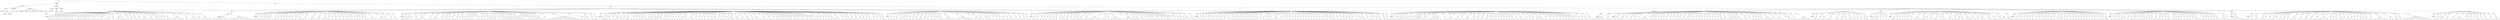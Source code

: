 digraph Tree {
	"t0" [label = "TEI"];
	"t1" [label = "teiHeader"];
	"t2" [label = "fileDesc"];
	"t3" [label = "titleStmt"];
	"t4" [label = "title"];
	"t5" [label = "title"];
	"t6" [label = "author"];
	"t7" [label = "surname"];
	"t8" [label = "forename"];
	"t9" [label = "publicationStmt"];
	"t10" [label = "p"];
	"t11" [label = "idno"];
	"t12" [label = "sourceDesc"];
	"t13" [label = "genre"];
	"t14" [label = "inspiration"];
	"t15" [label = "structure"];
	"t16" [label = "type"];
	"t17" [label = "periode"];
	"t18" [label = "taille"];
	"t19" [label = "permalien"];
	"t20" [label = "sources"];
	"t21" [label = "source"];
	"t22" [label = "profileDesc"];
	"t23" [label = "creation"];
	"t24" [label = "date"];
	"t25" [label = "date"];
	"t26" [label = "langUsage"];
	"t27" [label = "language"];
	"t28" [label = "textClass"];
	"t29" [label = "keywords"];
	"t30" [label = "term"];
	"t31" [label = "text"];
	"t32" [label = "body"];
	"t33" [label = "div1"];
	"t34" [label = "head"];
	"t35" [label = "div2"];
	"t36" [label = "head"];
	"t37" [label = "listPerson"];
	"t38" [label = "sp"];
	"t39" [label = "p"];
	"t40" [label = "s"];
	"t41" [label = "sp"];
	"t42" [label = "p"];
	"t43" [label = "s"];
	"t44" [label = "sp"];
	"t45" [label = "p"];
	"t46" [label = "s"];
	"t47" [label = "sp"];
	"t48" [label = "p"];
	"t49" [label = "s"];
	"t50" [label = "sp"];
	"t51" [label = "p"];
	"t52" [label = "s"];
	"t53" [label = "sp"];
	"t54" [label = "p"];
	"t55" [label = "s"];
	"t56" [label = "sp"];
	"t57" [label = "p"];
	"t58" [label = "s"];
	"t59" [label = "s"];
	"t60" [label = "sp"];
	"t61" [label = "p"];
	"t62" [label = "s"];
	"t63" [label = "sp"];
	"t64" [label = "p"];
	"t65" [label = "s"];
	"t66" [label = "sp"];
	"t67" [label = "p"];
	"t68" [label = "s"];
	"t69" [label = "sp"];
	"t70" [label = "p"];
	"t71" [label = "s"];
	"t72" [label = "sp"];
	"t73" [label = "p"];
	"t74" [label = "s"];
	"t75" [label = "sp"];
	"t76" [label = "p"];
	"t77" [label = "s"];
	"t78" [label = "s"];
	"t79" [label = "sp"];
	"t80" [label = "p"];
	"t81" [label = "s"];
	"t82" [label = "sp"];
	"t83" [label = "p"];
	"t84" [label = "s"];
	"t85" [label = "sp"];
	"t86" [label = "p"];
	"t87" [label = "s"];
	"t88" [label = "sp"];
	"t89" [label = "p"];
	"t90" [label = "s"];
	"t91" [label = "sp"];
	"t92" [label = "p"];
	"t93" [label = "s"];
	"t94" [label = "s"];
	"t95" [label = "sp"];
	"t96" [label = "p"];
	"t97" [label = "s"];
	"t98" [label = "s"];
	"t99" [label = "s"];
	"t100" [label = "sp"];
	"t101" [label = "p"];
	"t102" [label = "s"];
	"t103" [label = "sp"];
	"t104" [label = "p"];
	"t105" [label = "s"];
	"t106" [label = "s"];
	"t107" [label = "s"];
	"t108" [label = "s"];
	"t109" [label = "sp"];
	"t110" [label = "p"];
	"t111" [label = "s"];
	"t112" [label = "sp"];
	"t113" [label = "p"];
	"t114" [label = "s"];
	"t115" [label = "sp"];
	"t116" [label = "p"];
	"t117" [label = "s"];
	"t118" [label = "sp"];
	"t119" [label = "p"];
	"t120" [label = "s"];
	"t121" [label = "s"];
	"t122" [label = "sp"];
	"t123" [label = "p"];
	"t124" [label = "s"];
	"t125" [label = "sp"];
	"t126" [label = "p"];
	"t127" [label = "s"];
	"t128" [label = "s"];
	"t129" [label = "s"];
	"t130" [label = "sp"];
	"t131" [label = "p"];
	"t132" [label = "s"];
	"t133" [label = "s"];
	"t134" [label = "sp"];
	"t135" [label = "p"];
	"t136" [label = "s"];
	"t137" [label = "s"];
	"t138" [label = "sp"];
	"t139" [label = "p"];
	"t140" [label = "s"];
	"t141" [label = "sp"];
	"t142" [label = "p"];
	"t143" [label = "s"];
	"t144" [label = "sp"];
	"t145" [label = "p"];
	"t146" [label = "s"];
	"t147" [label = "s"];
	"t148" [label = "sp"];
	"t149" [label = "p"];
	"t150" [label = "s"];
	"t151" [label = "s"];
	"t152" [label = "s"];
	"t153" [label = "s"];
	"t154" [label = "s"];
	"t155" [label = "sp"];
	"t156" [label = "p"];
	"t157" [label = "s"];
	"t158" [label = "s"];
	"t159" [label = "sp"];
	"t160" [label = "p"];
	"t161" [label = "s"];
	"t162" [label = "s"];
	"t163" [label = "s"];
	"t164" [label = "sp"];
	"t165" [label = "p"];
	"t166" [label = "s"];
	"t167" [label = "sp"];
	"t168" [label = "p"];
	"t169" [label = "s"];
	"t170" [label = "s"];
	"t171" [label = "s"];
	"t172" [label = "s"];
	"t173" [label = "div2"];
	"t174" [label = "head"];
	"t175" [label = "listPerson"];
	"t176" [label = "sp"];
	"t177" [label = "p"];
	"t178" [label = "s"];
	"t179" [label = "s"];
	"t180" [label = "s"];
	"t181" [label = "s"];
	"t182" [label = "s"];
	"t183" [label = "s"];
	"t184" [label = "p"];
	"t185" [label = "s"];
	"t186" [label = "s"];
	"t187" [label = "s"];
	"t188" [label = "s"];
	"t189" [label = "s"];
	"t190" [label = "s"];
	"t191" [label = "s"];
	"t192" [label = "s"];
	"t193" [label = "s"];
	"t194" [label = "div2"];
	"t195" [label = "head"];
	"t196" [label = "listPerson"];
	"t197" [label = "sp"];
	"t198" [label = "p"];
	"t199" [label = "s"];
	"t200" [label = "sp"];
	"t201" [label = "p"];
	"t202" [label = "s"];
	"t203" [label = "sp"];
	"t204" [label = "p"];
	"t205" [label = "s"];
	"t206" [label = "sp"];
	"t207" [label = "p"];
	"t208" [label = "s"];
	"t209" [label = "sp"];
	"t210" [label = "p"];
	"t211" [label = "s"];
	"t212" [label = "s"];
	"t213" [label = "s"];
	"t214" [label = "sp"];
	"t215" [label = "p"];
	"t216" [label = "s"];
	"t217" [label = "s"];
	"t218" [label = "sp"];
	"t219" [label = "p"];
	"t220" [label = "s"];
	"t221" [label = "sp"];
	"t222" [label = "p"];
	"t223" [label = "s"];
	"t224" [label = "sp"];
	"t225" [label = "p"];
	"t226" [label = "s"];
	"t227" [label = "sp"];
	"t228" [label = "p"];
	"t229" [label = "s"];
	"t230" [label = "sp"];
	"t231" [label = "p"];
	"t232" [label = "s"];
	"t233" [label = "sp"];
	"t234" [label = "p"];
	"t235" [label = "s"];
	"t236" [label = "sp"];
	"t237" [label = "p"];
	"t238" [label = "s"];
	"t239" [label = "sp"];
	"t240" [label = "p"];
	"t241" [label = "s"];
	"t242" [label = "s"];
	"t243" [label = "sp"];
	"t244" [label = "p"];
	"t245" [label = "s"];
	"t246" [label = "s"];
	"t247" [label = "sp"];
	"t248" [label = "p"];
	"t249" [label = "s"];
	"t250" [label = "s"];
	"t251" [label = "s"];
	"t252" [label = "sp"];
	"t253" [label = "p"];
	"t254" [label = "s"];
	"t255" [label = "s"];
	"t256" [label = "sp"];
	"t257" [label = "p"];
	"t258" [label = "s"];
	"t259" [label = "s"];
	"t260" [label = "s"];
	"t261" [label = "sp"];
	"t262" [label = "p"];
	"t263" [label = "s"];
	"t264" [label = "sp"];
	"t265" [label = "p"];
	"t266" [label = "s"];
	"t267" [label = "sp"];
	"t268" [label = "p"];
	"t269" [label = "s"];
	"t270" [label = "s"];
	"t271" [label = "sp"];
	"t272" [label = "p"];
	"t273" [label = "s"];
	"t274" [label = "sp"];
	"t275" [label = "p"];
	"t276" [label = "s"];
	"t277" [label = "sp"];
	"t278" [label = "p"];
	"t279" [label = "s"];
	"t280" [label = "sp"];
	"t281" [label = "p"];
	"t282" [label = "s"];
	"t283" [label = "sp"];
	"t284" [label = "p"];
	"t285" [label = "s"];
	"t286" [label = "sp"];
	"t287" [label = "p"];
	"t288" [label = "s"];
	"t289" [label = "sp"];
	"t290" [label = "p"];
	"t291" [label = "s"];
	"t292" [label = "sp"];
	"t293" [label = "p"];
	"t294" [label = "s"];
	"t295" [label = "sp"];
	"t296" [label = "p"];
	"t297" [label = "s"];
	"t298" [label = "sp"];
	"t299" [label = "p"];
	"t300" [label = "s"];
	"t301" [label = "s"];
	"t302" [label = "sp"];
	"t303" [label = "p"];
	"t304" [label = "s"];
	"t305" [label = "s"];
	"t306" [label = "s"];
	"t307" [label = "sp"];
	"t308" [label = "p"];
	"t309" [label = "s"];
	"t310" [label = "s"];
	"t311" [label = "s"];
	"t312" [label = "s"];
	"t313" [label = "sp"];
	"t314" [label = "p"];
	"t315" [label = "s"];
	"t316" [label = "sp"];
	"t317" [label = "p"];
	"t318" [label = "s"];
	"t319" [label = "sp"];
	"t320" [label = "p"];
	"t321" [label = "s"];
	"t322" [label = "s"];
	"t323" [label = "div2"];
	"t324" [label = "head"];
	"t325" [label = "listPerson"];
	"t326" [label = "sp"];
	"t327" [label = "p"];
	"t328" [label = "s"];
	"t329" [label = "sp"];
	"t330" [label = "p"];
	"t331" [label = "s"];
	"t332" [label = "sp"];
	"t333" [label = "p"];
	"t334" [label = "s"];
	"t335" [label = "s"];
	"t336" [label = "s"];
	"t337" [label = "sp"];
	"t338" [label = "p"];
	"t339" [label = "s"];
	"t340" [label = "sp"];
	"t341" [label = "p"];
	"t342" [label = "s"];
	"t343" [label = "s"];
	"t344" [label = "s"];
	"t345" [label = "s"];
	"t346" [label = "sp"];
	"t347" [label = "p"];
	"t348" [label = "s"];
	"t349" [label = "sp"];
	"t350" [label = "p"];
	"t351" [label = "s"];
	"t352" [label = "s"];
	"t353" [label = "s"];
	"t354" [label = "s"];
	"t355" [label = "sp"];
	"t356" [label = "p"];
	"t357" [label = "s"];
	"t358" [label = "sp"];
	"t359" [label = "p"];
	"t360" [label = "s"];
	"t361" [label = "s"];
	"t362" [label = "sp"];
	"t363" [label = "p"];
	"t364" [label = "s"];
	"t365" [label = "sp"];
	"t366" [label = "p"];
	"t367" [label = "s"];
	"t368" [label = "sp"];
	"t369" [label = "p"];
	"t370" [label = "s"];
	"t371" [label = "s"];
	"t372" [label = "sp"];
	"t373" [label = "p"];
	"t374" [label = "s"];
	"t375" [label = "sp"];
	"t376" [label = "p"];
	"t377" [label = "s"];
	"t378" [label = "s"];
	"t379" [label = "sp"];
	"t380" [label = "p"];
	"t381" [label = "s"];
	"t382" [label = "sp"];
	"t383" [label = "p"];
	"t384" [label = "s"];
	"t385" [label = "s"];
	"t386" [label = "l"];
	"t387" [label = "l"];
	"t388" [label = "l"];
	"t389" [label = "p"];
	"t390" [label = "s"];
	"t391" [label = "sp"];
	"t392" [label = "p"];
	"t393" [label = "s"];
	"t394" [label = "sp"];
	"t395" [label = "p"];
	"t396" [label = "s"];
	"t397" [label = "sp"];
	"t398" [label = "p"];
	"t399" [label = "s"];
	"t400" [label = "sp"];
	"t401" [label = "p"];
	"t402" [label = "s"];
	"t403" [label = "sp"];
	"t404" [label = "p"];
	"t405" [label = "s"];
	"t406" [label = "sp"];
	"t407" [label = "p"];
	"t408" [label = "s"];
	"t409" [label = "s"];
	"t410" [label = "s"];
	"t411" [label = "sp"];
	"t412" [label = "p"];
	"t413" [label = "s"];
	"t414" [label = "sp"];
	"t415" [label = "p"];
	"t416" [label = "s"];
	"t417" [label = "s"];
	"t418" [label = "sp"];
	"t419" [label = "p"];
	"t420" [label = "s"];
	"t421" [label = "sp"];
	"t422" [label = "p"];
	"t423" [label = "s"];
	"t424" [label = "sp"];
	"t425" [label = "p"];
	"t426" [label = "s"];
	"t427" [label = "sp"];
	"t428" [label = "p"];
	"t429" [label = "s"];
	"t430" [label = "sp"];
	"t431" [label = "p"];
	"t432" [label = "s"];
	"t433" [label = "sp"];
	"t434" [label = "p"];
	"t435" [label = "s"];
	"t436" [label = "s"];
	"t437" [label = "l"];
	"t438" [label = "l"];
	"t439" [label = "l"];
	"t440" [label = "l"];
	"t441" [label = "p"];
	"t442" [label = "s"];
	"t443" [label = "sp"];
	"t444" [label = "p"];
	"t445" [label = "s"];
	"t446" [label = "sp"];
	"t447" [label = "p"];
	"t448" [label = "s"];
	"t449" [label = "sp"];
	"t450" [label = "p"];
	"t451" [label = "s"];
	"t452" [label = "s"];
	"t453" [label = "s"];
	"t454" [label = "s"];
	"t455" [label = "sp"];
	"t456" [label = "p"];
	"t457" [label = "s"];
	"t458" [label = "sp"];
	"t459" [label = "p"];
	"t460" [label = "s"];
	"t461" [label = "s"];
	"t462" [label = "s"];
	"t463" [label = "s"];
	"t464" [label = "s"];
	"t465" [label = "s"];
	"t466" [label = "s"];
	"t467" [label = "s"];
	"t468" [label = "s"];
	"t469" [label = "s"];
	"t470" [label = "s"];
	"t471" [label = "s"];
	"t472" [label = "sp"];
	"t473" [label = "p"];
	"t474" [label = "s"];
	"t475" [label = "sp"];
	"t476" [label = "p"];
	"t477" [label = "s"];
	"t478" [label = "s"];
	"t479" [label = "s"];
	"t480" [label = "l"];
	"t481" [label = "sp"];
	"t482" [label = "p"];
	"t483" [label = "s"];
	"t484" [label = "sp"];
	"t485" [label = "p"];
	"t486" [label = "s"];
	"t487" [label = "s"];
	"t488" [label = "div2"];
	"t489" [label = "head"];
	"t490" [label = "listPerson"];
	"t491" [label = "sp"];
	"t492" [label = "p"];
	"t493" [label = "s"];
	"t494" [label = "sp"];
	"t495" [label = "p"];
	"t496" [label = "s"];
	"t497" [label = "sp"];
	"t498" [label = "p"];
	"t499" [label = "s"];
	"t500" [label = "s"];
	"t501" [label = "sp"];
	"t502" [label = "p"];
	"t503" [label = "s"];
	"t504" [label = "sp"];
	"t505" [label = "p"];
	"t506" [label = "s"];
	"t507" [label = "s"];
	"t508" [label = "sp"];
	"t509" [label = "p"];
	"t510" [label = "s"];
	"t511" [label = "sp"];
	"t512" [label = "p"];
	"t513" [label = "s"];
	"t514" [label = "sp"];
	"t515" [label = "p"];
	"t516" [label = "s"];
	"t517" [label = "s"];
	"t518" [label = "sp"];
	"t519" [label = "p"];
	"t520" [label = "s"];
	"t521" [label = "sp"];
	"t522" [label = "p"];
	"t523" [label = "s"];
	"t524" [label = "sp"];
	"t525" [label = "p"];
	"t526" [label = "s"];
	"t527" [label = "sp"];
	"t528" [label = "p"];
	"t529" [label = "s"];
	"t530" [label = "sp"];
	"t531" [label = "p"];
	"t532" [label = "s"];
	"t533" [label = "sp"];
	"t534" [label = "p"];
	"t535" [label = "s"];
	"t536" [label = "sp"];
	"t537" [label = "p"];
	"t538" [label = "s"];
	"t539" [label = "sp"];
	"t540" [label = "p"];
	"t541" [label = "s"];
	"t542" [label = "sp"];
	"t543" [label = "p"];
	"t544" [label = "s"];
	"t545" [label = "s"];
	"t546" [label = "s"];
	"t547" [label = "sp"];
	"t548" [label = "p"];
	"t549" [label = "s"];
	"t550" [label = "sp"];
	"t551" [label = "p"];
	"t552" [label = "s"];
	"t553" [label = "sp"];
	"t554" [label = "p"];
	"t555" [label = "s"];
	"t556" [label = "sp"];
	"t557" [label = "p"];
	"t558" [label = "s"];
	"t559" [label = "sp"];
	"t560" [label = "p"];
	"t561" [label = "s"];
	"t562" [label = "sp"];
	"t563" [label = "p"];
	"t564" [label = "s"];
	"t565" [label = "sp"];
	"t566" [label = "p"];
	"t567" [label = "s"];
	"t568" [label = "sp"];
	"t569" [label = "p"];
	"t570" [label = "s"];
	"t571" [label = "s"];
	"t572" [label = "p"];
	"t573" [label = "s"];
	"t574" [label = "sp"];
	"t575" [label = "p"];
	"t576" [label = "s"];
	"t577" [label = "s"];
	"t578" [label = "s"];
	"t579" [label = "sp"];
	"t580" [label = "p"];
	"t581" [label = "s"];
	"t582" [label = "sp"];
	"t583" [label = "p"];
	"t584" [label = "s"];
	"t585" [label = "sp"];
	"t586" [label = "p"];
	"t587" [label = "s"];
	"t588" [label = "sp"];
	"t589" [label = "p"];
	"t590" [label = "s"];
	"t591" [label = "sp"];
	"t592" [label = "p"];
	"t593" [label = "s"];
	"t594" [label = "sp"];
	"t595" [label = "p"];
	"t596" [label = "s"];
	"t597" [label = "sp"];
	"t598" [label = "p"];
	"t599" [label = "s"];
	"t600" [label = "s"];
	"t601" [label = "sp"];
	"t602" [label = "p"];
	"t603" [label = "s"];
	"t604" [label = "sp"];
	"t605" [label = "p"];
	"t606" [label = "s"];
	"t607" [label = "sp"];
	"t608" [label = "p"];
	"t609" [label = "s"];
	"t610" [label = "sp"];
	"t611" [label = "p"];
	"t612" [label = "s"];
	"t613" [label = "sp"];
	"t614" [label = "p"];
	"t615" [label = "s"];
	"t616" [label = "s"];
	"t617" [label = "s"];
	"t618" [label = "sp"];
	"t619" [label = "p"];
	"t620" [label = "s"];
	"t621" [label = "s"];
	"t622" [label = "sp"];
	"t623" [label = "p"];
	"t624" [label = "s"];
	"t625" [label = "s"];
	"t626" [label = "sp"];
	"t627" [label = "p"];
	"t628" [label = "s"];
	"t629" [label = "s"];
	"t630" [label = "sp"];
	"t631" [label = "p"];
	"t632" [label = "s"];
	"t633" [label = "sp"];
	"t634" [label = "p"];
	"t635" [label = "s"];
	"t636" [label = "s"];
	"t637" [label = "s"];
	"t638" [label = "sp"];
	"t639" [label = "p"];
	"t640" [label = "s"];
	"t641" [label = "s"];
	"t642" [label = "sp"];
	"t643" [label = "p"];
	"t644" [label = "s"];
	"t645" [label = "s"];
	"t646" [label = "sp"];
	"t647" [label = "p"];
	"t648" [label = "s"];
	"t649" [label = "sp"];
	"t650" [label = "p"];
	"t651" [label = "s"];
	"t652" [label = "sp"];
	"t653" [label = "p"];
	"t654" [label = "s"];
	"t655" [label = "sp"];
	"t656" [label = "p"];
	"t657" [label = "s"];
	"t658" [label = "sp"];
	"t659" [label = "p"];
	"t660" [label = "s"];
	"t661" [label = "sp"];
	"t662" [label = "p"];
	"t663" [label = "s"];
	"t664" [label = "sp"];
	"t665" [label = "p"];
	"t666" [label = "s"];
	"t667" [label = "sp"];
	"t668" [label = "p"];
	"t669" [label = "s"];
	"t670" [label = "s"];
	"t671" [label = "s"];
	"t672" [label = "sp"];
	"t673" [label = "p"];
	"t674" [label = "s"];
	"t675" [label = "sp"];
	"t676" [label = "p"];
	"t677" [label = "s"];
	"t678" [label = "sp"];
	"t679" [label = "p"];
	"t680" [label = "s"];
	"t681" [label = "sp"];
	"t682" [label = "p"];
	"t683" [label = "s"];
	"t684" [label = "s"];
	"t685" [label = "sp"];
	"t686" [label = "p"];
	"t687" [label = "s"];
	"t688" [label = "sp"];
	"t689" [label = "p"];
	"t690" [label = "s"];
	"t691" [label = "sp"];
	"t692" [label = "p"];
	"t693" [label = "s"];
	"t694" [label = "sp"];
	"t695" [label = "p"];
	"t696" [label = "s"];
	"t697" [label = "sp"];
	"t698" [label = "p"];
	"t699" [label = "s"];
	"t700" [label = "sp"];
	"t701" [label = "p"];
	"t702" [label = "s"];
	"t703" [label = "sp"];
	"t704" [label = "p"];
	"t705" [label = "s"];
	"t706" [label = "s"];
	"t707" [label = "s"];
	"t708" [label = "sp"];
	"t709" [label = "p"];
	"t710" [label = "s"];
	"t711" [label = "sp"];
	"t712" [label = "p"];
	"t713" [label = "s"];
	"t714" [label = "sp"];
	"t715" [label = "p"];
	"t716" [label = "s"];
	"t717" [label = "sp"];
	"t718" [label = "p"];
	"t719" [label = "s"];
	"t720" [label = "s"];
	"t721" [label = "sp"];
	"t722" [label = "p"];
	"t723" [label = "s"];
	"t724" [label = "sp"];
	"t725" [label = "p"];
	"t726" [label = "s"];
	"t727" [label = "s"];
	"t728" [label = "sp"];
	"t729" [label = "p"];
	"t730" [label = "s"];
	"t731" [label = "sp"];
	"t732" [label = "p"];
	"t733" [label = "s"];
	"t734" [label = "sp"];
	"t735" [label = "p"];
	"t736" [label = "s"];
	"t737" [label = "sp"];
	"t738" [label = "p"];
	"t739" [label = "s"];
	"t740" [label = "s"];
	"t741" [label = "sp"];
	"t742" [label = "p"];
	"t743" [label = "s"];
	"t744" [label = "sp"];
	"t745" [label = "p"];
	"t746" [label = "s"];
	"t747" [label = "sp"];
	"t748" [label = "p"];
	"t749" [label = "s"];
	"t750" [label = "sp"];
	"t751" [label = "p"];
	"t752" [label = "s"];
	"t753" [label = "s"];
	"t754" [label = "div2"];
	"t755" [label = "head"];
	"t756" [label = "listPerson"];
	"t757" [label = "sp"];
	"t758" [label = "p"];
	"t759" [label = "s"];
	"t760" [label = "sp"];
	"t761" [label = "p"];
	"t762" [label = "s"];
	"t763" [label = "sp"];
	"t764" [label = "p"];
	"t765" [label = "s"];
	"t766" [label = "s"];
	"t767" [label = "sp"];
	"t768" [label = "p"];
	"t769" [label = "s"];
	"t770" [label = "sp"];
	"t771" [label = "p"];
	"t772" [label = "s"];
	"t773" [label = "sp"];
	"t774" [label = "p"];
	"t775" [label = "s"];
	"t776" [label = "sp"];
	"t777" [label = "p"];
	"t778" [label = "s"];
	"t779" [label = "s"];
	"t780" [label = "sp"];
	"t781" [label = "p"];
	"t782" [label = "s"];
	"t783" [label = "sp"];
	"t784" [label = "p"];
	"t785" [label = "s"];
	"t786" [label = "sp"];
	"t787" [label = "p"];
	"t788" [label = "s"];
	"t789" [label = "s"];
	"t790" [label = "sp"];
	"t791" [label = "p"];
	"t792" [label = "s"];
	"t793" [label = "sp"];
	"t794" [label = "p"];
	"t795" [label = "s"];
	"t796" [label = "sp"];
	"t797" [label = "p"];
	"t798" [label = "s"];
	"t799" [label = "s"];
	"t800" [label = "sp"];
	"t801" [label = "p"];
	"t802" [label = "s"];
	"t803" [label = "sp"];
	"t804" [label = "p"];
	"t805" [label = "s"];
	"t806" [label = "sp"];
	"t807" [label = "p"];
	"t808" [label = "s"];
	"t809" [label = "s"];
	"t810" [label = "sp"];
	"t811" [label = "p"];
	"t812" [label = "s"];
	"t813" [label = "s"];
	"t814" [label = "s"];
	"t815" [label = "s"];
	"t816" [label = "sp"];
	"t817" [label = "p"];
	"t818" [label = "s"];
	"t819" [label = "s"];
	"t820" [label = "s"];
	"t821" [label = "s"];
	"t822" [label = "s"];
	"t823" [label = "s"];
	"t824" [label = "s"];
	"t825" [label = "sp"];
	"t826" [label = "p"];
	"t827" [label = "s"];
	"t828" [label = "s"];
	"t829" [label = "s"];
	"t830" [label = "sp"];
	"t831" [label = "p"];
	"t832" [label = "s"];
	"t833" [label = "sp"];
	"t834" [label = "p"];
	"t835" [label = "s"];
	"t836" [label = "s"];
	"t837" [label = "sp"];
	"t838" [label = "p"];
	"t839" [label = "s"];
	"t840" [label = "sp"];
	"t841" [label = "p"];
	"t842" [label = "s"];
	"t843" [label = "sp"];
	"t844" [label = "p"];
	"t845" [label = "s"];
	"t846" [label = "sp"];
	"t847" [label = "p"];
	"t848" [label = "s"];
	"t849" [label = "s"];
	"t850" [label = "sp"];
	"t851" [label = "p"];
	"t852" [label = "s"];
	"t853" [label = "sp"];
	"t854" [label = "p"];
	"t855" [label = "s"];
	"t856" [label = "sp"];
	"t857" [label = "p"];
	"t858" [label = "s"];
	"t859" [label = "s"];
	"t860" [label = "sp"];
	"t861" [label = "p"];
	"t862" [label = "s"];
	"t863" [label = "s"];
	"t864" [label = "sp"];
	"t865" [label = "p"];
	"t866" [label = "s"];
	"t867" [label = "sp"];
	"t868" [label = "p"];
	"t869" [label = "s"];
	"t870" [label = "sp"];
	"t871" [label = "p"];
	"t872" [label = "s"];
	"t873" [label = "s"];
	"t874" [label = "div2"];
	"t875" [label = "head"];
	"t876" [label = "listPerson"];
	"t877" [label = "sp"];
	"t878" [label = "p"];
	"t879" [label = "s"];
	"t880" [label = "s"];
	"t881" [label = "sp"];
	"t882" [label = "p"];
	"t883" [label = "s"];
	"t884" [label = "sp"];
	"t885" [label = "p"];
	"t886" [label = "s"];
	"t887" [label = "sp"];
	"t888" [label = "p"];
	"t889" [label = "s"];
	"t890" [label = "sp"];
	"t891" [label = "p"];
	"t892" [label = "s"];
	"t893" [label = "sp"];
	"t894" [label = "p"];
	"t895" [label = "s"];
	"t896" [label = "sp"];
	"t897" [label = "p"];
	"t898" [label = "s"];
	"t899" [label = "sp"];
	"t900" [label = "p"];
	"t901" [label = "s"];
	"t902" [label = "s"];
	"t903" [label = "sp"];
	"t904" [label = "p"];
	"t905" [label = "s"];
	"t906" [label = "sp"];
	"t907" [label = "p"];
	"t908" [label = "s"];
	"t909" [label = "sp"];
	"t910" [label = "p"];
	"t911" [label = "s"];
	"t912" [label = "s"];
	"t913" [label = "sp"];
	"t914" [label = "p"];
	"t915" [label = "s"];
	"t916" [label = "sp"];
	"t917" [label = "p"];
	"t918" [label = "s"];
	"t919" [label = "sp"];
	"t920" [label = "p"];
	"t921" [label = "s"];
	"t922" [label = "sp"];
	"t923" [label = "p"];
	"t924" [label = "s"];
	"t925" [label = "s"];
	"t926" [label = "sp"];
	"t927" [label = "p"];
	"t928" [label = "s"];
	"t929" [label = "sp"];
	"t930" [label = "p"];
	"t931" [label = "s"];
	"t932" [label = "s"];
	"t933" [label = "s"];
	"t934" [label = "s"];
	"t935" [label = "s"];
	"t936" [label = "s"];
	"t937" [label = "sp"];
	"t938" [label = "p"];
	"t939" [label = "s"];
	"t940" [label = "s"];
	"t941" [label = "sp"];
	"t942" [label = "p"];
	"t943" [label = "s"];
	"t944" [label = "sp"];
	"t945" [label = "p"];
	"t946" [label = "s"];
	"t947" [label = "s"];
	"t948" [label = "s"];
	"t949" [label = "s"];
	"t950" [label = "s"];
	"t951" [label = "sp"];
	"t952" [label = "p"];
	"t953" [label = "s"];
	"t954" [label = "s"];
	"t955" [label = "s"];
	"t956" [label = "s"];
	"t957" [label = "s"];
	"t958" [label = "sp"];
	"t959" [label = "p"];
	"t960" [label = "s"];
	"t961" [label = "sp"];
	"t962" [label = "p"];
	"t963" [label = "s"];
	"t964" [label = "sp"];
	"t965" [label = "p"];
	"t966" [label = "s"];
	"t967" [label = "sp"];
	"t968" [label = "p"];
	"t969" [label = "s"];
	"t970" [label = "sp"];
	"t971" [label = "p"];
	"t972" [label = "s"];
	"t973" [label = "s"];
	"t974" [label = "s"];
	"t975" [label = "sp"];
	"t976" [label = "p"];
	"t977" [label = "s"];
	"t978" [label = "sp"];
	"t979" [label = "p"];
	"t980" [label = "s"];
	"t981" [label = "sp"];
	"t982" [label = "p"];
	"t983" [label = "s"];
	"t984" [label = "sp"];
	"t985" [label = "p"];
	"t986" [label = "s"];
	"t987" [label = "sp"];
	"t988" [label = "p"];
	"t989" [label = "s"];
	"t990" [label = "s"];
	"t991" [label = "sp"];
	"t992" [label = "p"];
	"t993" [label = "s"];
	"t994" [label = "sp"];
	"t995" [label = "p"];
	"t996" [label = "s"];
	"t997" [label = "sp"];
	"t998" [label = "p"];
	"t999" [label = "s"];
	"t1000" [label = "sp"];
	"t1001" [label = "p"];
	"t1002" [label = "s"];
	"t1003" [label = "sp"];
	"t1004" [label = "p"];
	"t1005" [label = "s"];
	"t1006" [label = "sp"];
	"t1007" [label = "p"];
	"t1008" [label = "s"];
	"t1009" [label = "s"];
	"t1010" [label = "sp"];
	"t1011" [label = "p"];
	"t1012" [label = "s"];
	"t1013" [label = "s"];
	"t1014" [label = "div2"];
	"t1015" [label = "head"];
	"t1016" [label = "listPerson"];
	"t1017" [label = "sp"];
	"t1018" [label = "p"];
	"t1019" [label = "s"];
	"t1020" [label = "sp"];
	"t1021" [label = "p"];
	"t1022" [label = "s"];
	"t1023" [label = "sp"];
	"t1024" [label = "p"];
	"t1025" [label = "s"];
	"t1026" [label = "sp"];
	"t1027" [label = "p"];
	"t1028" [label = "s"];
	"t1029" [label = "sp"];
	"t1030" [label = "p"];
	"t1031" [label = "s"];
	"t1032" [label = "sp"];
	"t1033" [label = "p"];
	"t1034" [label = "s"];
	"t1035" [label = "sp"];
	"t1036" [label = "p"];
	"t1037" [label = "s"];
	"t1038" [label = "sp"];
	"t1039" [label = "p"];
	"t1040" [label = "s"];
	"t1041" [label = "sp"];
	"t1042" [label = "p"];
	"t1043" [label = "s"];
	"t1044" [label = "s"];
	"t1045" [label = "sp"];
	"t1046" [label = "p"];
	"t1047" [label = "s"];
	"t1048" [label = "sp"];
	"t1049" [label = "p"];
	"t1050" [label = "s"];
	"t1051" [label = "sp"];
	"t1052" [label = "p"];
	"t1053" [label = "s"];
	"t1054" [label = "sp"];
	"t1055" [label = "p"];
	"t1056" [label = "s"];
	"t1057" [label = "sp"];
	"t1058" [label = "p"];
	"t1059" [label = "s"];
	"t1060" [label = "sp"];
	"t1061" [label = "p"];
	"t1062" [label = "s"];
	"t1063" [label = "sp"];
	"t1064" [label = "p"];
	"t1065" [label = "s"];
	"t1066" [label = "sp"];
	"t1067" [label = "p"];
	"t1068" [label = "s"];
	"t1069" [label = "sp"];
	"t1070" [label = "p"];
	"t1071" [label = "s"];
	"t1072" [label = "sp"];
	"t1073" [label = "p"];
	"t1074" [label = "s"];
	"t1075" [label = "sp"];
	"t1076" [label = "p"];
	"t1077" [label = "s"];
	"t1078" [label = "sp"];
	"t1079" [label = "p"];
	"t1080" [label = "s"];
	"t1081" [label = "s"];
	"t1082" [label = "sp"];
	"t1083" [label = "p"];
	"t1084" [label = "s"];
	"t1085" [label = "sp"];
	"t1086" [label = "p"];
	"t1087" [label = "s"];
	"t1088" [label = "sp"];
	"t1089" [label = "p"];
	"t1090" [label = "s"];
	"t1091" [label = "sp"];
	"t1092" [label = "p"];
	"t1093" [label = "s"];
	"t1094" [label = "s"];
	"t1095" [label = "sp"];
	"t1096" [label = "p"];
	"t1097" [label = "s"];
	"t1098" [label = "s"];
	"t1099" [label = "sp"];
	"t1100" [label = "p"];
	"t1101" [label = "s"];
	"t1102" [label = "s"];
	"t1103" [label = "sp"];
	"t1104" [label = "p"];
	"t1105" [label = "s"];
	"t1106" [label = "sp"];
	"t1107" [label = "p"];
	"t1108" [label = "s"];
	"t1109" [label = "sp"];
	"t1110" [label = "p"];
	"t1111" [label = "s"];
	"t1112" [label = "sp"];
	"t1113" [label = "p"];
	"t1114" [label = "s"];
	"t1115" [label = "sp"];
	"t1116" [label = "p"];
	"t1117" [label = "s"];
	"t1118" [label = "sp"];
	"t1119" [label = "p"];
	"t1120" [label = "s"];
	"t1121" [label = "sp"];
	"t1122" [label = "p"];
	"t1123" [label = "s"];
	"t1124" [label = "sp"];
	"t1125" [label = "p"];
	"t1126" [label = "s"];
	"t1127" [label = "sp"];
	"t1128" [label = "p"];
	"t1129" [label = "s"];
	"t1130" [label = "sp"];
	"t1131" [label = "p"];
	"t1132" [label = "s"];
	"t1133" [label = "sp"];
	"t1134" [label = "p"];
	"t1135" [label = "s"];
	"t1136" [label = "sp"];
	"t1137" [label = "p"];
	"t1138" [label = "s"];
	"t1139" [label = "sp"];
	"t1140" [label = "p"];
	"t1141" [label = "s"];
	"t1142" [label = "sp"];
	"t1143" [label = "p"];
	"t1144" [label = "s"];
	"t1145" [label = "sp"];
	"t1146" [label = "p"];
	"t1147" [label = "s"];
	"t1148" [label = "sp"];
	"t1149" [label = "p"];
	"t1150" [label = "s"];
	"t1151" [label = "sp"];
	"t1152" [label = "p"];
	"t1153" [label = "s"];
	"t1154" [label = "sp"];
	"t1155" [label = "p"];
	"t1156" [label = "s"];
	"t1157" [label = "s"];
	"t1158" [label = "sp"];
	"t1159" [label = "p"];
	"t1160" [label = "s"];
	"t1161" [label = "sp"];
	"t1162" [label = "p"];
	"t1163" [label = "s"];
	"t1164" [label = "sp"];
	"t1165" [label = "p"];
	"t1166" [label = "s"];
	"t1167" [label = "sp"];
	"t1168" [label = "p"];
	"t1169" [label = "s"];
	"t1170" [label = "sp"];
	"t1171" [label = "p"];
	"t1172" [label = "s"];
	"t1173" [label = "sp"];
	"t1174" [label = "p"];
	"t1175" [label = "s"];
	"t1176" [label = "s"];
	"t1177" [label = "sp"];
	"t1178" [label = "p"];
	"t1179" [label = "s"];
	"t1180" [label = "sp"];
	"t1181" [label = "p"];
	"t1182" [label = "s"];
	"t1183" [label = "sp"];
	"t1184" [label = "p"];
	"t1185" [label = "s"];
	"t1186" [label = "sp"];
	"t1187" [label = "p"];
	"t1188" [label = "s"];
	"t1189" [label = "s"];
	"t1190" [label = "sp"];
	"t1191" [label = "p"];
	"t1192" [label = "s"];
	"t1193" [label = "sp"];
	"t1194" [label = "p"];
	"t1195" [label = "s"];
	"t1196" [label = "sp"];
	"t1197" [label = "p"];
	"t1198" [label = "s"];
	"t1199" [label = "sp"];
	"t1200" [label = "p"];
	"t1201" [label = "s"];
	"t1202" [label = "sp"];
	"t1203" [label = "p"];
	"t1204" [label = "s"];
	"t1205" [label = "s"];
	"t1206" [label = "sp"];
	"t1207" [label = "p"];
	"t1208" [label = "s"];
	"t1209" [label = "sp"];
	"t1210" [label = "p"];
	"t1211" [label = "s"];
	"t1212" [label = "div2"];
	"t1213" [label = "head"];
	"t1214" [label = "listPerson"];
	"t1215" [label = "sp"];
	"t1216" [label = "p"];
	"t1217" [label = "s"];
	"t1218" [label = "sp"];
	"t1219" [label = "p"];
	"t1220" [label = "s"];
	"t1221" [label = "sp"];
	"t1222" [label = "p"];
	"t1223" [label = "s"];
	"t1224" [label = "sp"];
	"t1225" [label = "p"];
	"t1226" [label = "s"];
	"t1227" [label = "sp"];
	"t1228" [label = "p"];
	"t1229" [label = "s"];
	"t1230" [label = "sp"];
	"t1231" [label = "p"];
	"t1232" [label = "s"];
	"t1233" [label = "sp"];
	"t1234" [label = "p"];
	"t1235" [label = "s"];
	"t1236" [label = "sp"];
	"t1237" [label = "p"];
	"t1238" [label = "s"];
	"t1239" [label = "sp"];
	"t1240" [label = "p"];
	"t1241" [label = "s"];
	"t1242" [label = "sp"];
	"t1243" [label = "p"];
	"t1244" [label = "s"];
	"t1245" [label = "s"];
	"t1246" [label = "s"];
	"t1247" [label = "sp"];
	"t1248" [label = "p"];
	"t1249" [label = "s"];
	"t1250" [label = "s"];
	"t1251" [label = "sp"];
	"t1252" [label = "p"];
	"t1253" [label = "s"];
	"t1254" [label = "sp"];
	"t1255" [label = "p"];
	"t1256" [label = "s"];
	"t1257" [label = "s"];
	"t1258" [label = "s"];
	"t1259" [label = "s"];
	"t1260" [label = "s"];
	"t1261" [label = "sp"];
	"t1262" [label = "p"];
	"t1263" [label = "s"];
	"t1264" [label = "sp"];
	"t1265" [label = "p"];
	"t1266" [label = "s"];
	"t1267" [label = "s"];
	"t1268" [label = "s"];
	"t1269" [label = "sp"];
	"t1270" [label = "p"];
	"t1271" [label = "s"];
	"t1272" [label = "s"];
	"t1273" [label = "sp"];
	"t1274" [label = "p"];
	"t1275" [label = "s"];
	"t1276" [label = "sp"];
	"t1277" [label = "p"];
	"t1278" [label = "s"];
	"t1279" [label = "s"];
	"t1280" [label = "s"];
	"t1281" [label = "sp"];
	"t1282" [label = "p"];
	"t1283" [label = "s"];
	"t1284" [label = "s"];
	"t1285" [label = "sp"];
	"t1286" [label = "p"];
	"t1287" [label = "s"];
	"t1288" [label = "sp"];
	"t1289" [label = "p"];
	"t1290" [label = "s"];
	"t1291" [label = "s"];
	"t1292" [label = "sp"];
	"t1293" [label = "p"];
	"t1294" [label = "s"];
	"t1295" [label = "s"];
	"t1296" [label = "sp"];
	"t1297" [label = "p"];
	"t1298" [label = "s"];
	"t1299" [label = "sp"];
	"t1300" [label = "p"];
	"t1301" [label = "s"];
	"t1302" [label = "sp"];
	"t1303" [label = "p"];
	"t1304" [label = "s"];
	"t1305" [label = "sp"];
	"t1306" [label = "p"];
	"t1307" [label = "s"];
	"t1308" [label = "sp"];
	"t1309" [label = "p"];
	"t1310" [label = "s"];
	"t1311" [label = "sp"];
	"t1312" [label = "p"];
	"t1313" [label = "s"];
	"t1314" [label = "sp"];
	"t1315" [label = "p"];
	"t1316" [label = "s"];
	"t1317" [label = "sp"];
	"t1318" [label = "p"];
	"t1319" [label = "s"];
	"t1320" [label = "p"];
	"t1321" [label = "s"];
	"t1322" [label = "s"];
	"t1323" [label = "sp"];
	"t1324" [label = "p"];
	"t1325" [label = "s"];
	"t1326" [label = "sp"];
	"t1327" [label = "p"];
	"t1328" [label = "s"];
	"t1329" [label = "s"];
	"t1330" [label = "s"];
	"t1331" [label = "sp"];
	"t1332" [label = "p"];
	"t1333" [label = "s"];
	"t1334" [label = "sp"];
	"t1335" [label = "p"];
	"t1336" [label = "s"];
	"t1337" [label = "sp"];
	"t1338" [label = "p"];
	"t1339" [label = "s"];
	"t1340" [label = "sp"];
	"t1341" [label = "p"];
	"t1342" [label = "s"];
	"t1343" [label = "s"];
	"t1344" [label = "s"];
	"t1345" [label = "sp"];
	"t1346" [label = "p"];
	"t1347" [label = "s"];
	"t1348" [label = "sp"];
	"t1349" [label = "p"];
	"t1350" [label = "s"];
	"t1351" [label = "sp"];
	"t1352" [label = "p"];
	"t1353" [label = "s"];
	"t1354" [label = "s"];
	"t1355" [label = "sp"];
	"t1356" [label = "p"];
	"t1357" [label = "s"];
	"t1358" [label = "sp"];
	"t1359" [label = "p"];
	"t1360" [label = "s"];
	"t1361" [label = "sp"];
	"t1362" [label = "p"];
	"t1363" [label = "s"];
	"t1364" [label = "sp"];
	"t1365" [label = "p"];
	"t1366" [label = "s"];
	"t1367" [label = "sp"];
	"t1368" [label = "p"];
	"t1369" [label = "s"];
	"t1370" [label = "sp"];
	"t1371" [label = "p"];
	"t1372" [label = "s"];
	"t1373" [label = "s"];
	"t1374" [label = "sp"];
	"t1375" [label = "p"];
	"t1376" [label = "s"];
	"t1377" [label = "sp"];
	"t1378" [label = "p"];
	"t1379" [label = "s"];
	"t1380" [label = "sp"];
	"t1381" [label = "p"];
	"t1382" [label = "s"];
	"t1383" [label = "sp"];
	"t1384" [label = "p"];
	"t1385" [label = "s"];
	"t1386" [label = "sp"];
	"t1387" [label = "p"];
	"t1388" [label = "s"];
	"t1389" [label = "s"];
	"t1390" [label = "sp"];
	"t1391" [label = "p"];
	"t1392" [label = "s"];
	"t1393" [label = "div1"];
	"t1394" [label = "head"];
	"t1395" [label = "div2"];
	"t1396" [label = "head"];
	"t1397" [label = "listPerson"];
	"t1398" [label = "sp"];
	"t1399" [label = "p"];
	"t1400" [label = "s"];
	"t1401" [label = "s"];
	"t1402" [label = "s"];
	"t1403" [label = "s"];
	"t1404" [label = "s"];
	"t1405" [label = "p"];
	"t1406" [label = "s"];
	"t1407" [label = "s"];
	"t1408" [label = "div2"];
	"t1409" [label = "head"];
	"t1410" [label = "listPerson"];
	"t1411" [label = "sp"];
	"t1412" [label = "p"];
	"t1413" [label = "s"];
	"t1414" [label = "s"];
	"t1415" [label = "sp"];
	"t1416" [label = "p"];
	"t1417" [label = "s"];
	"t1418" [label = "s"];
	"t1419" [label = "s"];
	"t1420" [label = "sp"];
	"t1421" [label = "p"];
	"t1422" [label = "s"];
	"t1423" [label = "sp"];
	"t1424" [label = "p"];
	"t1425" [label = "s"];
	"t1426" [label = "s"];
	"t1427" [label = "sp"];
	"t1428" [label = "p"];
	"t1429" [label = "s"];
	"t1430" [label = "sp"];
	"t1431" [label = "p"];
	"t1432" [label = "s"];
	"t1433" [label = "sp"];
	"t1434" [label = "p"];
	"t1435" [label = "s"];
	"t1436" [label = "s"];
	"t1437" [label = "s"];
	"t1438" [label = "s"];
	"t1439" [label = "sp"];
	"t1440" [label = "p"];
	"t1441" [label = "s"];
	"t1442" [label = "p"];
	"t1443" [label = "s"];
	"t1444" [label = "sp"];
	"t1445" [label = "p"];
	"t1446" [label = "s"];
	"t1447" [label = "sp"];
	"t1448" [label = "p"];
	"t1449" [label = "s"];
	"t1450" [label = "sp"];
	"t1451" [label = "p"];
	"t1452" [label = "s"];
	"t1453" [label = "sp"];
	"t1454" [label = "p"];
	"t1455" [label = "s"];
	"t1456" [label = "sp"];
	"t1457" [label = "p"];
	"t1458" [label = "s"];
	"t1459" [label = "sp"];
	"t1460" [label = "p"];
	"t1461" [label = "s"];
	"t1462" [label = "sp"];
	"t1463" [label = "p"];
	"t1464" [label = "s"];
	"t1465" [label = "sp"];
	"t1466" [label = "p"];
	"t1467" [label = "s"];
	"t1468" [label = "sp"];
	"t1469" [label = "p"];
	"t1470" [label = "s"];
	"t1471" [label = "s"];
	"t1472" [label = "sp"];
	"t1473" [label = "p"];
	"t1474" [label = "s"];
	"t1475" [label = "sp"];
	"t1476" [label = "p"];
	"t1477" [label = "s"];
	"t1478" [label = "s"];
	"t1479" [label = "sp"];
	"t1480" [label = "p"];
	"t1481" [label = "s"];
	"t1482" [label = "sp"];
	"t1483" [label = "p"];
	"t1484" [label = "s"];
	"t1485" [label = "sp"];
	"t1486" [label = "p"];
	"t1487" [label = "s"];
	"t1488" [label = "sp"];
	"t1489" [label = "p"];
	"t1490" [label = "s"];
	"t1491" [label = "sp"];
	"t1492" [label = "p"];
	"t1493" [label = "s"];
	"t1494" [label = "sp"];
	"t1495" [label = "p"];
	"t1496" [label = "s"];
	"t1497" [label = "sp"];
	"t1498" [label = "p"];
	"t1499" [label = "s"];
	"t1500" [label = "sp"];
	"t1501" [label = "p"];
	"t1502" [label = "s"];
	"t1503" [label = "sp"];
	"t1504" [label = "p"];
	"t1505" [label = "s"];
	"t1506" [label = "sp"];
	"t1507" [label = "p"];
	"t1508" [label = "s"];
	"t1509" [label = "sp"];
	"t1510" [label = "p"];
	"t1511" [label = "s"];
	"t1512" [label = "sp"];
	"t1513" [label = "p"];
	"t1514" [label = "s"];
	"t1515" [label = "s"];
	"t1516" [label = "sp"];
	"t1517" [label = "p"];
	"t1518" [label = "s"];
	"t1519" [label = "sp"];
	"t1520" [label = "p"];
	"t1521" [label = "s"];
	"t1522" [label = "s"];
	"t1523" [label = "s"];
	"t1524" [label = "sp"];
	"t1525" [label = "p"];
	"t1526" [label = "s"];
	"t1527" [label = "sp"];
	"t1528" [label = "p"];
	"t1529" [label = "s"];
	"t1530" [label = "sp"];
	"t1531" [label = "p"];
	"t1532" [label = "s"];
	"t1533" [label = "sp"];
	"t1534" [label = "p"];
	"t1535" [label = "s"];
	"t1536" [label = "s"];
	"t1537" [label = "sp"];
	"t1538" [label = "p"];
	"t1539" [label = "s"];
	"t1540" [label = "sp"];
	"t1541" [label = "p"];
	"t1542" [label = "s"];
	"t1543" [label = "sp"];
	"t1544" [label = "p"];
	"t1545" [label = "s"];
	"t1546" [label = "sp"];
	"t1547" [label = "p"];
	"t1548" [label = "s"];
	"t1549" [label = "sp"];
	"t1550" [label = "p"];
	"t1551" [label = "s"];
	"t1552" [label = "sp"];
	"t1553" [label = "p"];
	"t1554" [label = "s"];
	"t1555" [label = "s"];
	"t1556" [label = "s"];
	"t1557" [label = "s"];
	"t1558" [label = "sp"];
	"t1559" [label = "p"];
	"t1560" [label = "s"];
	"t1561" [label = "sp"];
	"t1562" [label = "p"];
	"t1563" [label = "s"];
	"t1564" [label = "s"];
	"t1565" [label = "s"];
	"t1566" [label = "sp"];
	"t1567" [label = "p"];
	"t1568" [label = "s"];
	"t1569" [label = "sp"];
	"t1570" [label = "p"];
	"t1571" [label = "s"];
	"t1572" [label = "s"];
	"t1573" [label = "s"];
	"t1574" [label = "sp"];
	"t1575" [label = "p"];
	"t1576" [label = "s"];
	"t1577" [label = "sp"];
	"t1578" [label = "p"];
	"t1579" [label = "s"];
	"t1580" [label = "s"];
	"t1581" [label = "s"];
	"t1582" [label = "s"];
	"t1583" [label = "s"];
	"t1584" [label = "div2"];
	"t1585" [label = "head"];
	"t1586" [label = "listPerson"];
	"t1587" [label = "sp"];
	"t1588" [label = "p"];
	"t1589" [label = "s"];
	"t1590" [label = "s"];
	"t1591" [label = "sp"];
	"t1592" [label = "p"];
	"t1593" [label = "s"];
	"t1594" [label = "sp"];
	"t1595" [label = "p"];
	"t1596" [label = "s"];
	"t1597" [label = "s"];
	"t1598" [label = "sp"];
	"t1599" [label = "p"];
	"t1600" [label = "s"];
	"t1601" [label = "s"];
	"t1602" [label = "s"];
	"t1603" [label = "sp"];
	"t1604" [label = "p"];
	"t1605" [label = "s"];
	"t1606" [label = "s"];
	"t1607" [label = "sp"];
	"t1608" [label = "p"];
	"t1609" [label = "s"];
	"t1610" [label = "s"];
	"t1611" [label = "sp"];
	"t1612" [label = "p"];
	"t1613" [label = "s"];
	"t1614" [label = "sp"];
	"t1615" [label = "p"];
	"t1616" [label = "s"];
	"t1617" [label = "s"];
	"t1618" [label = "s"];
	"t1619" [label = "sp"];
	"t1620" [label = "p"];
	"t1621" [label = "s"];
	"t1622" [label = "sp"];
	"t1623" [label = "p"];
	"t1624" [label = "s"];
	"t1625" [label = "sp"];
	"t1626" [label = "p"];
	"t1627" [label = "s"];
	"t1628" [label = "sp"];
	"t1629" [label = "p"];
	"t1630" [label = "s"];
	"t1631" [label = "p"];
	"t1632" [label = "s"];
	"t1633" [label = "div2"];
	"t1634" [label = "head"];
	"t1635" [label = "listPerson"];
	"t1636" [label = "sp"];
	"t1637" [label = "p"];
	"t1638" [label = "s"];
	"t1639" [label = "sp"];
	"t1640" [label = "p"];
	"t1641" [label = "s"];
	"t1642" [label = "s"];
	"t1643" [label = "s"];
	"t1644" [label = "sp"];
	"t1645" [label = "p"];
	"t1646" [label = "s"];
	"t1647" [label = "sp"];
	"t1648" [label = "p"];
	"t1649" [label = "s"];
	"t1650" [label = "sp"];
	"t1651" [label = "p"];
	"t1652" [label = "s"];
	"t1653" [label = "s"];
	"t1654" [label = "div2"];
	"t1655" [label = "head"];
	"t1656" [label = "listPerson"];
	"t1657" [label = "sp"];
	"t1658" [label = "p"];
	"t1659" [label = "s"];
	"t1660" [label = "s"];
	"t1661" [label = "sp"];
	"t1662" [label = "p"];
	"t1663" [label = "s"];
	"t1664" [label = "sp"];
	"t1665" [label = "p"];
	"t1666" [label = "s"];
	"t1667" [label = "sp"];
	"t1668" [label = "p"];
	"t1669" [label = "s"];
	"t1670" [label = "sp"];
	"t1671" [label = "p"];
	"t1672" [label = "s"];
	"t1673" [label = "sp"];
	"t1674" [label = "p"];
	"t1675" [label = "s"];
	"t1676" [label = "sp"];
	"t1677" [label = "p"];
	"t1678" [label = "s"];
	"t1679" [label = "sp"];
	"t1680" [label = "p"];
	"t1681" [label = "s"];
	"t1682" [label = "s"];
	"t1683" [label = "s"];
	"t1684" [label = "sp"];
	"t1685" [label = "p"];
	"t1686" [label = "s"];
	"t1687" [label = "s"];
	"t1688" [label = "sp"];
	"t1689" [label = "p"];
	"t1690" [label = "s"];
	"t1691" [label = "sp"];
	"t1692" [label = "p"];
	"t1693" [label = "s"];
	"t1694" [label = "sp"];
	"t1695" [label = "p"];
	"t1696" [label = "s"];
	"t1697" [label = "s"];
	"t1698" [label = "s"];
	"t1699" [label = "sp"];
	"t1700" [label = "p"];
	"t1701" [label = "s"];
	"t1702" [label = "sp"];
	"t1703" [label = "p"];
	"t1704" [label = "s"];
	"t1705" [label = "s"];
	"t1706" [label = "sp"];
	"t1707" [label = "p"];
	"t1708" [label = "s"];
	"t1709" [label = "s"];
	"t1710" [label = "s"];
	"t1711" [label = "sp"];
	"t1712" [label = "p"];
	"t1713" [label = "s"];
	"t1714" [label = "sp"];
	"t1715" [label = "p"];
	"t1716" [label = "s"];
	"t1717" [label = "sp"];
	"t1718" [label = "p"];
	"t1719" [label = "s"];
	"t1720" [label = "sp"];
	"t1721" [label = "p"];
	"t1722" [label = "s"];
	"t1723" [label = "s"];
	"t1724" [label = "s"];
	"t1725" [label = "s"];
	"t1726" [label = "sp"];
	"t1727" [label = "p"];
	"t1728" [label = "s"];
	"t1729" [label = "sp"];
	"t1730" [label = "p"];
	"t1731" [label = "s"];
	"t1732" [label = "sp"];
	"t1733" [label = "p"];
	"t1734" [label = "s"];
	"t1735" [label = "s"];
	"t1736" [label = "s"];
	"t1737" [label = "sp"];
	"t1738" [label = "p"];
	"t1739" [label = "s"];
	"t1740" [label = "s"];
	"t1741" [label = "sp"];
	"t1742" [label = "p"];
	"t1743" [label = "s"];
	"t1744" [label = "s"];
	"t1745" [label = "sp"];
	"t1746" [label = "p"];
	"t1747" [label = "s"];
	"t1748" [label = "s"];
	"t1749" [label = "sp"];
	"t1750" [label = "p"];
	"t1751" [label = "s"];
	"t1752" [label = "sp"];
	"t1753" [label = "p"];
	"t1754" [label = "s"];
	"t1755" [label = "s"];
	"t1756" [label = "s"];
	"t1757" [label = "div2"];
	"t1758" [label = "head"];
	"t1759" [label = "listPerson"];
	"t1760" [label = "sp"];
	"t1761" [label = "p"];
	"t1762" [label = "s"];
	"t1763" [label = "p"];
	"t1764" [label = "s"];
	"t1765" [label = "sp"];
	"t1766" [label = "p"];
	"t1767" [label = "s"];
	"t1768" [label = "sp"];
	"t1769" [label = "p"];
	"t1770" [label = "s"];
	"t1771" [label = "sp"];
	"t1772" [label = "p"];
	"t1773" [label = "s"];
	"t1774" [label = "sp"];
	"t1775" [label = "p"];
	"t1776" [label = "s"];
	"t1777" [label = "sp"];
	"t1778" [label = "p"];
	"t1779" [label = "s"];
	"t1780" [label = "sp"];
	"t1781" [label = "p"];
	"t1782" [label = "s"];
	"t1783" [label = "sp"];
	"t1784" [label = "p"];
	"t1785" [label = "s"];
	"t1786" [label = "sp"];
	"t1787" [label = "p"];
	"t1788" [label = "s"];
	"t1789" [label = "sp"];
	"t1790" [label = "p"];
	"t1791" [label = "s"];
	"t1792" [label = "sp"];
	"t1793" [label = "p"];
	"t1794" [label = "s"];
	"t1795" [label = "sp"];
	"t1796" [label = "p"];
	"t1797" [label = "s"];
	"t1798" [label = "s"];
	"t1799" [label = "sp"];
	"t1800" [label = "p"];
	"t1801" [label = "s"];
	"t1802" [label = "sp"];
	"t1803" [label = "p"];
	"t1804" [label = "s"];
	"t1805" [label = "sp"];
	"t1806" [label = "p"];
	"t1807" [label = "s"];
	"t1808" [label = "s"];
	"t1809" [label = "sp"];
	"t1810" [label = "p"];
	"t1811" [label = "s"];
	"t1812" [label = "sp"];
	"t1813" [label = "p"];
	"t1814" [label = "s"];
	"t1815" [label = "sp"];
	"t1816" [label = "p"];
	"t1817" [label = "s"];
	"t1818" [label = "sp"];
	"t1819" [label = "p"];
	"t1820" [label = "s"];
	"t1821" [label = "sp"];
	"t1822" [label = "p"];
	"t1823" [label = "s"];
	"t1824" [label = "sp"];
	"t1825" [label = "p"];
	"t1826" [label = "s"];
	"t1827" [label = "sp"];
	"t1828" [label = "p"];
	"t1829" [label = "s"];
	"t1830" [label = "sp"];
	"t1831" [label = "p"];
	"t1832" [label = "s"];
	"t1833" [label = "sp"];
	"t1834" [label = "p"];
	"t1835" [label = "s"];
	"t1836" [label = "sp"];
	"t1837" [label = "p"];
	"t1838" [label = "s"];
	"t1839" [label = "sp"];
	"t1840" [label = "p"];
	"t1841" [label = "s"];
	"t1842" [label = "sp"];
	"t1843" [label = "p"];
	"t1844" [label = "s"];
	"t1845" [label = "sp"];
	"t1846" [label = "p"];
	"t1847" [label = "s"];
	"t1848" [label = "sp"];
	"t1849" [label = "p"];
	"t1850" [label = "s"];
	"t1851" [label = "sp"];
	"t1852" [label = "p"];
	"t1853" [label = "s"];
	"t1854" [label = "sp"];
	"t1855" [label = "p"];
	"t1856" [label = "s"];
	"t1857" [label = "s"];
	"t1858" [label = "div2"];
	"t1859" [label = "head"];
	"t1860" [label = "listPerson"];
	"t1861" [label = "sp"];
	"t1862" [label = "p"];
	"t1863" [label = "s"];
	"t1864" [label = "sp"];
	"t1865" [label = "p"];
	"t1866" [label = "s"];
	"t1867" [label = "sp"];
	"t1868" [label = "p"];
	"t1869" [label = "s"];
	"t1870" [label = "sp"];
	"t1871" [label = "p"];
	"t1872" [label = "s"];
	"t1873" [label = "s"];
	"t1874" [label = "sp"];
	"t1875" [label = "p"];
	"t1876" [label = "s"];
	"t1877" [label = "sp"];
	"t1878" [label = "p"];
	"t1879" [label = "s"];
	"t1880" [label = "sp"];
	"t1881" [label = "p"];
	"t1882" [label = "s"];
	"t1883" [label = "sp"];
	"t1884" [label = "p"];
	"t1885" [label = "s"];
	"t1886" [label = "sp"];
	"t1887" [label = "p"];
	"t1888" [label = "s"];
	"t1889" [label = "sp"];
	"t1890" [label = "p"];
	"t1891" [label = "s"];
	"t1892" [label = "sp"];
	"t1893" [label = "p"];
	"t1894" [label = "s"];
	"t1895" [label = "sp"];
	"t1896" [label = "p"];
	"t1897" [label = "s"];
	"t1898" [label = "s"];
	"t1899" [label = "sp"];
	"t1900" [label = "p"];
	"t1901" [label = "s"];
	"t1902" [label = "p"];
	"t1903" [label = "s"];
	"t1904" [label = "sp"];
	"t1905" [label = "p"];
	"t1906" [label = "s"];
	"t1907" [label = "sp"];
	"t1908" [label = "p"];
	"t1909" [label = "s"];
	"t1910" [label = "s"];
	"t1911" [label = "sp"];
	"t1912" [label = "p"];
	"t1913" [label = "s"];
	"t1914" [label = "sp"];
	"t1915" [label = "p"];
	"t1916" [label = "s"];
	"t1917" [label = "sp"];
	"t1918" [label = "p"];
	"t1919" [label = "s"];
	"t1920" [label = "s"];
	"t1921" [label = "sp"];
	"t1922" [label = "p"];
	"t1923" [label = "s"];
	"t1924" [label = "p"];
	"t1925" [label = "s"];
	"t1926" [label = "sp"];
	"t1927" [label = "p"];
	"t1928" [label = "s"];
	"t1929" [label = "sp"];
	"t1930" [label = "p"];
	"t1931" [label = "s"];
	"t1932" [label = "sp"];
	"t1933" [label = "p"];
	"t1934" [label = "s"];
	"t1935" [label = "sp"];
	"t1936" [label = "p"];
	"t1937" [label = "s"];
	"t1938" [label = "sp"];
	"t1939" [label = "p"];
	"t1940" [label = "s"];
	"t1941" [label = "sp"];
	"t1942" [label = "p"];
	"t1943" [label = "s"];
	"t1944" [label = "sp"];
	"t1945" [label = "p"];
	"t1946" [label = "s"];
	"t1947" [label = "s"];
	"t1948" [label = "s"];
	"t1949" [label = "sp"];
	"t1950" [label = "p"];
	"t1951" [label = "s"];
	"t1952" [label = "sp"];
	"t1953" [label = "p"];
	"t1954" [label = "s"];
	"t1955" [label = "sp"];
	"t1956" [label = "p"];
	"t1957" [label = "s"];
	"t1958" [label = "sp"];
	"t1959" [label = "p"];
	"t1960" [label = "s"];
	"t1961" [label = "sp"];
	"t1962" [label = "p"];
	"t1963" [label = "s"];
	"t1964" [label = "sp"];
	"t1965" [label = "p"];
	"t1966" [label = "s"];
	"t1967" [label = "s"];
	"t1968" [label = "sp"];
	"t1969" [label = "p"];
	"t1970" [label = "s"];
	"t1971" [label = "s"];
	"t1972" [label = "p"];
	"t1973" [label = "s"];
	"t1974" [label = "div2"];
	"t1975" [label = "head"];
	"t1976" [label = "listPerson"];
	"t1977" [label = "sp"];
	"t1978" [label = "p"];
	"t1979" [label = "s"];
	"t1980" [label = "s"];
	"t1981" [label = "s"];
	"t1982" [label = "s"];
	"t1983" [label = "s"];
	"t1984" [label = "s"];
	"t1985" [label = "div2"];
	"t1986" [label = "head"];
	"t1987" [label = "listPerson"];
	"t1988" [label = "sp"];
	"t1989" [label = "p"];
	"t1990" [label = "s"];
	"t1991" [label = "s"];
	"t1992" [label = "s"];
	"t1993" [label = "p"];
	"t1994" [label = "s"];
	"t1995" [label = "s"];
	"t1996" [label = "sp"];
	"t1997" [label = "p"];
	"t1998" [label = "s"];
	"t1999" [label = "s"];
	"t2000" [label = "sp"];
	"t2001" [label = "p"];
	"t2002" [label = "s"];
	"t2003" [label = "sp"];
	"t2004" [label = "p"];
	"t2005" [label = "s"];
	"t2006" [label = "sp"];
	"t2007" [label = "p"];
	"t2008" [label = "s"];
	"t2009" [label = "s"];
	"t2010" [label = "sp"];
	"t2011" [label = "p"];
	"t2012" [label = "s"];
	"t2013" [label = "sp"];
	"t2014" [label = "p"];
	"t2015" [label = "s"];
	"t2016" [label = "sp"];
	"t2017" [label = "p"];
	"t2018" [label = "s"];
	"t2019" [label = "s"];
	"t2020" [label = "sp"];
	"t2021" [label = "p"];
	"t2022" [label = "s"];
	"t2023" [label = "sp"];
	"t2024" [label = "p"];
	"t2025" [label = "s"];
	"t2026" [label = "s"];
	"t2027" [label = "s"];
	"t2028" [label = "sp"];
	"t2029" [label = "p"];
	"t2030" [label = "s"];
	"t2031" [label = "s"];
	"t2032" [label = "sp"];
	"t2033" [label = "p"];
	"t2034" [label = "s"];
	"t2035" [label = "s"];
	"t2036" [label = "sp"];
	"t2037" [label = "p"];
	"t2038" [label = "s"];
	"t2039" [label = "s"];
	"t2040" [label = "sp"];
	"t2041" [label = "p"];
	"t2042" [label = "s"];
	"t2043" [label = "sp"];
	"t2044" [label = "p"];
	"t2045" [label = "s"];
	"t2046" [label = "s"];
	"t2047" [label = "s"];
	"t2048" [label = "s"];
	"t2049" [label = "s"];
	"t2050" [label = "sp"];
	"t2051" [label = "p"];
	"t2052" [label = "s"];
	"t2053" [label = "sp"];
	"t2054" [label = "p"];
	"t2055" [label = "s"];
	"t2056" [label = "sp"];
	"t2057" [label = "p"];
	"t2058" [label = "s"];
	"t2059" [label = "sp"];
	"t2060" [label = "p"];
	"t2061" [label = "s"];
	"t2062" [label = "s"];
	"t2063" [label = "s"];
	"t2064" [label = "sp"];
	"t2065" [label = "p"];
	"t2066" [label = "s"];
	"t2067" [label = "sp"];
	"t2068" [label = "p"];
	"t2069" [label = "s"];
	"t2070" [label = "sp"];
	"t2071" [label = "p"];
	"t2072" [label = "s"];
	"t2073" [label = "sp"];
	"t2074" [label = "p"];
	"t2075" [label = "s"];
	"t2076" [label = "sp"];
	"t2077" [label = "p"];
	"t2078" [label = "s"];
	"t2079" [label = "sp"];
	"t2080" [label = "p"];
	"t2081" [label = "s"];
	"t2082" [label = "sp"];
	"t2083" [label = "p"];
	"t2084" [label = "s"];
	"t2085" [label = "sp"];
	"t2086" [label = "p"];
	"t2087" [label = "s"];
	"t2088" [label = "s"];
	"t2089" [label = "sp"];
	"t2090" [label = "p"];
	"t2091" [label = "s"];
	"t2092" [label = "sp"];
	"t2093" [label = "p"];
	"t2094" [label = "s"];
	"t2095" [label = "s"];
	"t2096" [label = "s"];
	"t2097" [label = "s"];
	"t2098" [label = "s"];
	"t2099" [label = "s"];
	"t2100" [label = "sp"];
	"t2101" [label = "p"];
	"t2102" [label = "s"];
	"t2103" [label = "s"];
	"t2104" [label = "sp"];
	"t2105" [label = "p"];
	"t2106" [label = "s"];
	"t2107" [label = "s"];
	"t2108" [label = "sp"];
	"t2109" [label = "p"];
	"t2110" [label = "s"];
	"t2111" [label = "sp"];
	"t2112" [label = "p"];
	"t2113" [label = "s"];
	"t2114" [label = "s"];
	"t2115" [label = "s"];
	"t2116" [label = "s"];
	"t2117" [label = "s"];
	"t2118" [label = "s"];
	"t2119" [label = "s"];
	"t2120" [label = "s"];
	"t2121" [label = "s"];
	"t2122" [label = "s"];
	"t2123" [label = "s"];
	"t2124" [label = "div2"];
	"t2125" [label = "head"];
	"t2126" [label = "listPerson"];
	"t2127" [label = "sp"];
	"t2128" [label = "p"];
	"t2129" [label = "s"];
	"t2130" [label = "sp"];
	"t2131" [label = "p"];
	"t2132" [label = "s"];
	"t2133" [label = "sp"];
	"t2134" [label = "p"];
	"t2135" [label = "s"];
	"t2136" [label = "s"];
	"t2137" [label = "sp"];
	"t2138" [label = "p"];
	"t2139" [label = "s"];
	"t2140" [label = "s"];
	"t2141" [label = "sp"];
	"t2142" [label = "p"];
	"t2143" [label = "s"];
	"t2144" [label = "sp"];
	"t2145" [label = "p"];
	"t2146" [label = "s"];
	"t2147" [label = "s"];
	"t2148" [label = "s"];
	"t2149" [label = "s"];
	"t2150" [label = "s"];
	"t2151" [label = "sp"];
	"t2152" [label = "p"];
	"t2153" [label = "s"];
	"t2154" [label = "sp"];
	"t2155" [label = "p"];
	"t2156" [label = "s"];
	"t2157" [label = "sp"];
	"t2158" [label = "p"];
	"t2159" [label = "s"];
	"t2160" [label = "sp"];
	"t2161" [label = "p"];
	"t2162" [label = "s"];
	"t2163" [label = "sp"];
	"t2164" [label = "p"];
	"t2165" [label = "s"];
	"t2166" [label = "s"];
	"t2167" [label = "sp"];
	"t2168" [label = "p"];
	"t2169" [label = "s"];
	"t2170" [label = "sp"];
	"t2171" [label = "p"];
	"t2172" [label = "s"];
	"t2173" [label = "s"];
	"t2174" [label = "sp"];
	"t2175" [label = "p"];
	"t2176" [label = "s"];
	"t2177" [label = "s"];
	"t2178" [label = "sp"];
	"t2179" [label = "p"];
	"t2180" [label = "s"];
	"t2181" [label = "s"];
	"t0" -> "t1";
	"t1" -> "t2";
	"t2" -> "t3";
	"t3" -> "t4";
	"t3" -> "t5";
	"t3" -> "t6";
	"t6" -> "t7";
	"t6" -> "t8";
	"t2" -> "t9";
	"t9" -> "t10";
	"t9" -> "t11";
	"t2" -> "t12";
	"t12" -> "t13";
	"t12" -> "t14";
	"t12" -> "t15";
	"t12" -> "t16";
	"t12" -> "t17";
	"t12" -> "t18";
	"t12" -> "t19";
	"t12" -> "t20";
	"t20" -> "t21";
	"t1" -> "t22";
	"t22" -> "t23";
	"t23" -> "t24";
	"t23" -> "t25";
	"t22" -> "t26";
	"t26" -> "t27";
	"t22" -> "t28";
	"t28" -> "t29";
	"t29" -> "t30";
	"t0" -> "t31";
	"t31" -> "t32";
	"t32" -> "t33";
	"t33" -> "t34";
	"t33" -> "t35";
	"t35" -> "t36";
	"t36" -> "t37";
	"t35" -> "t38";
	"t38" -> "t39";
	"t39" -> "t40";
	"t35" -> "t41";
	"t41" -> "t42";
	"t42" -> "t43";
	"t35" -> "t44";
	"t44" -> "t45";
	"t45" -> "t46";
	"t35" -> "t47";
	"t47" -> "t48";
	"t48" -> "t49";
	"t35" -> "t50";
	"t50" -> "t51";
	"t51" -> "t52";
	"t35" -> "t53";
	"t53" -> "t54";
	"t54" -> "t55";
	"t35" -> "t56";
	"t56" -> "t57";
	"t57" -> "t58";
	"t57" -> "t59";
	"t35" -> "t60";
	"t60" -> "t61";
	"t61" -> "t62";
	"t35" -> "t63";
	"t63" -> "t64";
	"t64" -> "t65";
	"t35" -> "t66";
	"t66" -> "t67";
	"t67" -> "t68";
	"t35" -> "t69";
	"t69" -> "t70";
	"t70" -> "t71";
	"t35" -> "t72";
	"t72" -> "t73";
	"t73" -> "t74";
	"t35" -> "t75";
	"t75" -> "t76";
	"t76" -> "t77";
	"t76" -> "t78";
	"t35" -> "t79";
	"t79" -> "t80";
	"t80" -> "t81";
	"t35" -> "t82";
	"t82" -> "t83";
	"t83" -> "t84";
	"t35" -> "t85";
	"t85" -> "t86";
	"t86" -> "t87";
	"t35" -> "t88";
	"t88" -> "t89";
	"t89" -> "t90";
	"t35" -> "t91";
	"t91" -> "t92";
	"t92" -> "t93";
	"t92" -> "t94";
	"t35" -> "t95";
	"t95" -> "t96";
	"t96" -> "t97";
	"t96" -> "t98";
	"t96" -> "t99";
	"t35" -> "t100";
	"t100" -> "t101";
	"t101" -> "t102";
	"t35" -> "t103";
	"t103" -> "t104";
	"t104" -> "t105";
	"t104" -> "t106";
	"t104" -> "t107";
	"t104" -> "t108";
	"t35" -> "t109";
	"t109" -> "t110";
	"t110" -> "t111";
	"t35" -> "t112";
	"t112" -> "t113";
	"t113" -> "t114";
	"t35" -> "t115";
	"t115" -> "t116";
	"t116" -> "t117";
	"t35" -> "t118";
	"t118" -> "t119";
	"t119" -> "t120";
	"t119" -> "t121";
	"t35" -> "t122";
	"t122" -> "t123";
	"t123" -> "t124";
	"t35" -> "t125";
	"t125" -> "t126";
	"t126" -> "t127";
	"t126" -> "t128";
	"t126" -> "t129";
	"t35" -> "t130";
	"t130" -> "t131";
	"t131" -> "t132";
	"t131" -> "t133";
	"t35" -> "t134";
	"t134" -> "t135";
	"t135" -> "t136";
	"t135" -> "t137";
	"t35" -> "t138";
	"t138" -> "t139";
	"t139" -> "t140";
	"t35" -> "t141";
	"t141" -> "t142";
	"t142" -> "t143";
	"t35" -> "t144";
	"t144" -> "t145";
	"t145" -> "t146";
	"t145" -> "t147";
	"t35" -> "t148";
	"t148" -> "t149";
	"t149" -> "t150";
	"t149" -> "t151";
	"t149" -> "t152";
	"t149" -> "t153";
	"t149" -> "t154";
	"t35" -> "t155";
	"t155" -> "t156";
	"t156" -> "t157";
	"t156" -> "t158";
	"t35" -> "t159";
	"t159" -> "t160";
	"t160" -> "t161";
	"t160" -> "t162";
	"t160" -> "t163";
	"t35" -> "t164";
	"t164" -> "t165";
	"t165" -> "t166";
	"t35" -> "t167";
	"t167" -> "t168";
	"t168" -> "t169";
	"t168" -> "t170";
	"t168" -> "t171";
	"t168" -> "t172";
	"t33" -> "t173";
	"t173" -> "t174";
	"t174" -> "t175";
	"t173" -> "t176";
	"t176" -> "t177";
	"t177" -> "t178";
	"t177" -> "t179";
	"t177" -> "t180";
	"t177" -> "t181";
	"t177" -> "t182";
	"t177" -> "t183";
	"t176" -> "t184";
	"t184" -> "t185";
	"t184" -> "t186";
	"t184" -> "t187";
	"t184" -> "t188";
	"t184" -> "t189";
	"t184" -> "t190";
	"t184" -> "t191";
	"t184" -> "t192";
	"t184" -> "t193";
	"t33" -> "t194";
	"t194" -> "t195";
	"t195" -> "t196";
	"t194" -> "t197";
	"t197" -> "t198";
	"t198" -> "t199";
	"t194" -> "t200";
	"t200" -> "t201";
	"t201" -> "t202";
	"t194" -> "t203";
	"t203" -> "t204";
	"t204" -> "t205";
	"t194" -> "t206";
	"t206" -> "t207";
	"t207" -> "t208";
	"t194" -> "t209";
	"t209" -> "t210";
	"t210" -> "t211";
	"t210" -> "t212";
	"t210" -> "t213";
	"t194" -> "t214";
	"t214" -> "t215";
	"t215" -> "t216";
	"t215" -> "t217";
	"t194" -> "t218";
	"t218" -> "t219";
	"t219" -> "t220";
	"t194" -> "t221";
	"t221" -> "t222";
	"t222" -> "t223";
	"t194" -> "t224";
	"t224" -> "t225";
	"t225" -> "t226";
	"t194" -> "t227";
	"t227" -> "t228";
	"t228" -> "t229";
	"t194" -> "t230";
	"t230" -> "t231";
	"t231" -> "t232";
	"t194" -> "t233";
	"t233" -> "t234";
	"t234" -> "t235";
	"t194" -> "t236";
	"t236" -> "t237";
	"t237" -> "t238";
	"t194" -> "t239";
	"t239" -> "t240";
	"t240" -> "t241";
	"t240" -> "t242";
	"t194" -> "t243";
	"t243" -> "t244";
	"t244" -> "t245";
	"t244" -> "t246";
	"t194" -> "t247";
	"t247" -> "t248";
	"t248" -> "t249";
	"t248" -> "t250";
	"t248" -> "t251";
	"t194" -> "t252";
	"t252" -> "t253";
	"t253" -> "t254";
	"t253" -> "t255";
	"t194" -> "t256";
	"t256" -> "t257";
	"t257" -> "t258";
	"t257" -> "t259";
	"t257" -> "t260";
	"t194" -> "t261";
	"t261" -> "t262";
	"t262" -> "t263";
	"t194" -> "t264";
	"t264" -> "t265";
	"t265" -> "t266";
	"t194" -> "t267";
	"t267" -> "t268";
	"t268" -> "t269";
	"t268" -> "t270";
	"t194" -> "t271";
	"t271" -> "t272";
	"t272" -> "t273";
	"t194" -> "t274";
	"t274" -> "t275";
	"t275" -> "t276";
	"t194" -> "t277";
	"t277" -> "t278";
	"t278" -> "t279";
	"t194" -> "t280";
	"t280" -> "t281";
	"t281" -> "t282";
	"t194" -> "t283";
	"t283" -> "t284";
	"t284" -> "t285";
	"t194" -> "t286";
	"t286" -> "t287";
	"t287" -> "t288";
	"t194" -> "t289";
	"t289" -> "t290";
	"t290" -> "t291";
	"t194" -> "t292";
	"t292" -> "t293";
	"t293" -> "t294";
	"t194" -> "t295";
	"t295" -> "t296";
	"t296" -> "t297";
	"t194" -> "t298";
	"t298" -> "t299";
	"t299" -> "t300";
	"t299" -> "t301";
	"t194" -> "t302";
	"t302" -> "t303";
	"t303" -> "t304";
	"t303" -> "t305";
	"t303" -> "t306";
	"t194" -> "t307";
	"t307" -> "t308";
	"t308" -> "t309";
	"t308" -> "t310";
	"t308" -> "t311";
	"t308" -> "t312";
	"t194" -> "t313";
	"t313" -> "t314";
	"t314" -> "t315";
	"t194" -> "t316";
	"t316" -> "t317";
	"t317" -> "t318";
	"t194" -> "t319";
	"t319" -> "t320";
	"t320" -> "t321";
	"t320" -> "t322";
	"t33" -> "t323";
	"t323" -> "t324";
	"t324" -> "t325";
	"t323" -> "t326";
	"t326" -> "t327";
	"t327" -> "t328";
	"t323" -> "t329";
	"t329" -> "t330";
	"t330" -> "t331";
	"t323" -> "t332";
	"t332" -> "t333";
	"t333" -> "t334";
	"t333" -> "t335";
	"t333" -> "t336";
	"t323" -> "t337";
	"t337" -> "t338";
	"t338" -> "t339";
	"t323" -> "t340";
	"t340" -> "t341";
	"t341" -> "t342";
	"t341" -> "t343";
	"t341" -> "t344";
	"t341" -> "t345";
	"t323" -> "t346";
	"t346" -> "t347";
	"t347" -> "t348";
	"t323" -> "t349";
	"t349" -> "t350";
	"t350" -> "t351";
	"t350" -> "t352";
	"t350" -> "t353";
	"t350" -> "t354";
	"t323" -> "t355";
	"t355" -> "t356";
	"t356" -> "t357";
	"t323" -> "t358";
	"t358" -> "t359";
	"t359" -> "t360";
	"t359" -> "t361";
	"t323" -> "t362";
	"t362" -> "t363";
	"t363" -> "t364";
	"t323" -> "t365";
	"t365" -> "t366";
	"t366" -> "t367";
	"t323" -> "t368";
	"t368" -> "t369";
	"t369" -> "t370";
	"t369" -> "t371";
	"t323" -> "t372";
	"t372" -> "t373";
	"t373" -> "t374";
	"t323" -> "t375";
	"t375" -> "t376";
	"t376" -> "t377";
	"t376" -> "t378";
	"t323" -> "t379";
	"t379" -> "t380";
	"t380" -> "t381";
	"t323" -> "t382";
	"t382" -> "t383";
	"t383" -> "t384";
	"t383" -> "t385";
	"t382" -> "t386";
	"t382" -> "t387";
	"t382" -> "t388";
	"t382" -> "t389";
	"t389" -> "t390";
	"t323" -> "t391";
	"t391" -> "t392";
	"t392" -> "t393";
	"t323" -> "t394";
	"t394" -> "t395";
	"t395" -> "t396";
	"t323" -> "t397";
	"t397" -> "t398";
	"t398" -> "t399";
	"t323" -> "t400";
	"t400" -> "t401";
	"t401" -> "t402";
	"t323" -> "t403";
	"t403" -> "t404";
	"t404" -> "t405";
	"t323" -> "t406";
	"t406" -> "t407";
	"t407" -> "t408";
	"t407" -> "t409";
	"t407" -> "t410";
	"t323" -> "t411";
	"t411" -> "t412";
	"t412" -> "t413";
	"t323" -> "t414";
	"t414" -> "t415";
	"t415" -> "t416";
	"t415" -> "t417";
	"t323" -> "t418";
	"t418" -> "t419";
	"t419" -> "t420";
	"t323" -> "t421";
	"t421" -> "t422";
	"t422" -> "t423";
	"t323" -> "t424";
	"t424" -> "t425";
	"t425" -> "t426";
	"t323" -> "t427";
	"t427" -> "t428";
	"t428" -> "t429";
	"t323" -> "t430";
	"t430" -> "t431";
	"t431" -> "t432";
	"t323" -> "t433";
	"t433" -> "t434";
	"t434" -> "t435";
	"t434" -> "t436";
	"t433" -> "t437";
	"t433" -> "t438";
	"t433" -> "t439";
	"t433" -> "t440";
	"t433" -> "t441";
	"t441" -> "t442";
	"t323" -> "t443";
	"t443" -> "t444";
	"t444" -> "t445";
	"t323" -> "t446";
	"t446" -> "t447";
	"t447" -> "t448";
	"t323" -> "t449";
	"t449" -> "t450";
	"t450" -> "t451";
	"t450" -> "t452";
	"t450" -> "t453";
	"t450" -> "t454";
	"t323" -> "t455";
	"t455" -> "t456";
	"t456" -> "t457";
	"t323" -> "t458";
	"t458" -> "t459";
	"t459" -> "t460";
	"t459" -> "t461";
	"t459" -> "t462";
	"t459" -> "t463";
	"t459" -> "t464";
	"t459" -> "t465";
	"t459" -> "t466";
	"t459" -> "t467";
	"t459" -> "t468";
	"t459" -> "t469";
	"t459" -> "t470";
	"t459" -> "t471";
	"t323" -> "t472";
	"t472" -> "t473";
	"t473" -> "t474";
	"t323" -> "t475";
	"t475" -> "t476";
	"t476" -> "t477";
	"t476" -> "t478";
	"t476" -> "t479";
	"t475" -> "t480";
	"t323" -> "t481";
	"t481" -> "t482";
	"t482" -> "t483";
	"t323" -> "t484";
	"t484" -> "t485";
	"t485" -> "t486";
	"t485" -> "t487";
	"t33" -> "t488";
	"t488" -> "t489";
	"t489" -> "t490";
	"t488" -> "t491";
	"t491" -> "t492";
	"t492" -> "t493";
	"t488" -> "t494";
	"t494" -> "t495";
	"t495" -> "t496";
	"t488" -> "t497";
	"t497" -> "t498";
	"t498" -> "t499";
	"t498" -> "t500";
	"t488" -> "t501";
	"t501" -> "t502";
	"t502" -> "t503";
	"t488" -> "t504";
	"t504" -> "t505";
	"t505" -> "t506";
	"t505" -> "t507";
	"t488" -> "t508";
	"t508" -> "t509";
	"t509" -> "t510";
	"t488" -> "t511";
	"t511" -> "t512";
	"t512" -> "t513";
	"t488" -> "t514";
	"t514" -> "t515";
	"t515" -> "t516";
	"t515" -> "t517";
	"t488" -> "t518";
	"t518" -> "t519";
	"t519" -> "t520";
	"t488" -> "t521";
	"t521" -> "t522";
	"t522" -> "t523";
	"t488" -> "t524";
	"t524" -> "t525";
	"t525" -> "t526";
	"t488" -> "t527";
	"t527" -> "t528";
	"t528" -> "t529";
	"t488" -> "t530";
	"t530" -> "t531";
	"t531" -> "t532";
	"t488" -> "t533";
	"t533" -> "t534";
	"t534" -> "t535";
	"t488" -> "t536";
	"t536" -> "t537";
	"t537" -> "t538";
	"t488" -> "t539";
	"t539" -> "t540";
	"t540" -> "t541";
	"t488" -> "t542";
	"t542" -> "t543";
	"t543" -> "t544";
	"t543" -> "t545";
	"t543" -> "t546";
	"t488" -> "t547";
	"t547" -> "t548";
	"t548" -> "t549";
	"t488" -> "t550";
	"t550" -> "t551";
	"t551" -> "t552";
	"t488" -> "t553";
	"t553" -> "t554";
	"t554" -> "t555";
	"t488" -> "t556";
	"t556" -> "t557";
	"t557" -> "t558";
	"t488" -> "t559";
	"t559" -> "t560";
	"t560" -> "t561";
	"t488" -> "t562";
	"t562" -> "t563";
	"t563" -> "t564";
	"t488" -> "t565";
	"t565" -> "t566";
	"t566" -> "t567";
	"t488" -> "t568";
	"t568" -> "t569";
	"t569" -> "t570";
	"t569" -> "t571";
	"t568" -> "t572";
	"t572" -> "t573";
	"t488" -> "t574";
	"t574" -> "t575";
	"t575" -> "t576";
	"t575" -> "t577";
	"t575" -> "t578";
	"t488" -> "t579";
	"t579" -> "t580";
	"t580" -> "t581";
	"t488" -> "t582";
	"t582" -> "t583";
	"t583" -> "t584";
	"t488" -> "t585";
	"t585" -> "t586";
	"t586" -> "t587";
	"t488" -> "t588";
	"t588" -> "t589";
	"t589" -> "t590";
	"t488" -> "t591";
	"t591" -> "t592";
	"t592" -> "t593";
	"t488" -> "t594";
	"t594" -> "t595";
	"t595" -> "t596";
	"t488" -> "t597";
	"t597" -> "t598";
	"t598" -> "t599";
	"t598" -> "t600";
	"t488" -> "t601";
	"t601" -> "t602";
	"t602" -> "t603";
	"t488" -> "t604";
	"t604" -> "t605";
	"t605" -> "t606";
	"t488" -> "t607";
	"t607" -> "t608";
	"t608" -> "t609";
	"t488" -> "t610";
	"t610" -> "t611";
	"t611" -> "t612";
	"t488" -> "t613";
	"t613" -> "t614";
	"t614" -> "t615";
	"t614" -> "t616";
	"t614" -> "t617";
	"t488" -> "t618";
	"t618" -> "t619";
	"t619" -> "t620";
	"t619" -> "t621";
	"t488" -> "t622";
	"t622" -> "t623";
	"t623" -> "t624";
	"t623" -> "t625";
	"t488" -> "t626";
	"t626" -> "t627";
	"t627" -> "t628";
	"t627" -> "t629";
	"t488" -> "t630";
	"t630" -> "t631";
	"t631" -> "t632";
	"t488" -> "t633";
	"t633" -> "t634";
	"t634" -> "t635";
	"t634" -> "t636";
	"t634" -> "t637";
	"t488" -> "t638";
	"t638" -> "t639";
	"t639" -> "t640";
	"t639" -> "t641";
	"t488" -> "t642";
	"t642" -> "t643";
	"t643" -> "t644";
	"t643" -> "t645";
	"t488" -> "t646";
	"t646" -> "t647";
	"t647" -> "t648";
	"t488" -> "t649";
	"t649" -> "t650";
	"t650" -> "t651";
	"t488" -> "t652";
	"t652" -> "t653";
	"t653" -> "t654";
	"t488" -> "t655";
	"t655" -> "t656";
	"t656" -> "t657";
	"t488" -> "t658";
	"t658" -> "t659";
	"t659" -> "t660";
	"t488" -> "t661";
	"t661" -> "t662";
	"t662" -> "t663";
	"t488" -> "t664";
	"t664" -> "t665";
	"t665" -> "t666";
	"t488" -> "t667";
	"t667" -> "t668";
	"t668" -> "t669";
	"t668" -> "t670";
	"t668" -> "t671";
	"t488" -> "t672";
	"t672" -> "t673";
	"t673" -> "t674";
	"t488" -> "t675";
	"t675" -> "t676";
	"t676" -> "t677";
	"t488" -> "t678";
	"t678" -> "t679";
	"t679" -> "t680";
	"t488" -> "t681";
	"t681" -> "t682";
	"t682" -> "t683";
	"t682" -> "t684";
	"t488" -> "t685";
	"t685" -> "t686";
	"t686" -> "t687";
	"t488" -> "t688";
	"t688" -> "t689";
	"t689" -> "t690";
	"t488" -> "t691";
	"t691" -> "t692";
	"t692" -> "t693";
	"t488" -> "t694";
	"t694" -> "t695";
	"t695" -> "t696";
	"t488" -> "t697";
	"t697" -> "t698";
	"t698" -> "t699";
	"t488" -> "t700";
	"t700" -> "t701";
	"t701" -> "t702";
	"t488" -> "t703";
	"t703" -> "t704";
	"t704" -> "t705";
	"t704" -> "t706";
	"t704" -> "t707";
	"t488" -> "t708";
	"t708" -> "t709";
	"t709" -> "t710";
	"t488" -> "t711";
	"t711" -> "t712";
	"t712" -> "t713";
	"t488" -> "t714";
	"t714" -> "t715";
	"t715" -> "t716";
	"t488" -> "t717";
	"t717" -> "t718";
	"t718" -> "t719";
	"t718" -> "t720";
	"t488" -> "t721";
	"t721" -> "t722";
	"t722" -> "t723";
	"t488" -> "t724";
	"t724" -> "t725";
	"t725" -> "t726";
	"t725" -> "t727";
	"t488" -> "t728";
	"t728" -> "t729";
	"t729" -> "t730";
	"t488" -> "t731";
	"t731" -> "t732";
	"t732" -> "t733";
	"t488" -> "t734";
	"t734" -> "t735";
	"t735" -> "t736";
	"t488" -> "t737";
	"t737" -> "t738";
	"t738" -> "t739";
	"t738" -> "t740";
	"t488" -> "t741";
	"t741" -> "t742";
	"t742" -> "t743";
	"t488" -> "t744";
	"t744" -> "t745";
	"t745" -> "t746";
	"t488" -> "t747";
	"t747" -> "t748";
	"t748" -> "t749";
	"t488" -> "t750";
	"t750" -> "t751";
	"t751" -> "t752";
	"t751" -> "t753";
	"t33" -> "t754";
	"t754" -> "t755";
	"t755" -> "t756";
	"t754" -> "t757";
	"t757" -> "t758";
	"t758" -> "t759";
	"t754" -> "t760";
	"t760" -> "t761";
	"t761" -> "t762";
	"t754" -> "t763";
	"t763" -> "t764";
	"t764" -> "t765";
	"t764" -> "t766";
	"t754" -> "t767";
	"t767" -> "t768";
	"t768" -> "t769";
	"t754" -> "t770";
	"t770" -> "t771";
	"t771" -> "t772";
	"t754" -> "t773";
	"t773" -> "t774";
	"t774" -> "t775";
	"t754" -> "t776";
	"t776" -> "t777";
	"t777" -> "t778";
	"t777" -> "t779";
	"t754" -> "t780";
	"t780" -> "t781";
	"t781" -> "t782";
	"t754" -> "t783";
	"t783" -> "t784";
	"t784" -> "t785";
	"t754" -> "t786";
	"t786" -> "t787";
	"t787" -> "t788";
	"t787" -> "t789";
	"t754" -> "t790";
	"t790" -> "t791";
	"t791" -> "t792";
	"t754" -> "t793";
	"t793" -> "t794";
	"t794" -> "t795";
	"t754" -> "t796";
	"t796" -> "t797";
	"t797" -> "t798";
	"t797" -> "t799";
	"t754" -> "t800";
	"t800" -> "t801";
	"t801" -> "t802";
	"t754" -> "t803";
	"t803" -> "t804";
	"t804" -> "t805";
	"t754" -> "t806";
	"t806" -> "t807";
	"t807" -> "t808";
	"t807" -> "t809";
	"t754" -> "t810";
	"t810" -> "t811";
	"t811" -> "t812";
	"t811" -> "t813";
	"t811" -> "t814";
	"t811" -> "t815";
	"t754" -> "t816";
	"t816" -> "t817";
	"t817" -> "t818";
	"t817" -> "t819";
	"t817" -> "t820";
	"t817" -> "t821";
	"t817" -> "t822";
	"t817" -> "t823";
	"t817" -> "t824";
	"t754" -> "t825";
	"t825" -> "t826";
	"t826" -> "t827";
	"t826" -> "t828";
	"t826" -> "t829";
	"t754" -> "t830";
	"t830" -> "t831";
	"t831" -> "t832";
	"t754" -> "t833";
	"t833" -> "t834";
	"t834" -> "t835";
	"t834" -> "t836";
	"t754" -> "t837";
	"t837" -> "t838";
	"t838" -> "t839";
	"t754" -> "t840";
	"t840" -> "t841";
	"t841" -> "t842";
	"t754" -> "t843";
	"t843" -> "t844";
	"t844" -> "t845";
	"t754" -> "t846";
	"t846" -> "t847";
	"t847" -> "t848";
	"t847" -> "t849";
	"t754" -> "t850";
	"t850" -> "t851";
	"t851" -> "t852";
	"t754" -> "t853";
	"t853" -> "t854";
	"t854" -> "t855";
	"t754" -> "t856";
	"t856" -> "t857";
	"t857" -> "t858";
	"t857" -> "t859";
	"t754" -> "t860";
	"t860" -> "t861";
	"t861" -> "t862";
	"t861" -> "t863";
	"t754" -> "t864";
	"t864" -> "t865";
	"t865" -> "t866";
	"t754" -> "t867";
	"t867" -> "t868";
	"t868" -> "t869";
	"t754" -> "t870";
	"t870" -> "t871";
	"t871" -> "t872";
	"t871" -> "t873";
	"t33" -> "t874";
	"t874" -> "t875";
	"t875" -> "t876";
	"t874" -> "t877";
	"t877" -> "t878";
	"t878" -> "t879";
	"t878" -> "t880";
	"t874" -> "t881";
	"t881" -> "t882";
	"t882" -> "t883";
	"t874" -> "t884";
	"t884" -> "t885";
	"t885" -> "t886";
	"t874" -> "t887";
	"t887" -> "t888";
	"t888" -> "t889";
	"t874" -> "t890";
	"t890" -> "t891";
	"t891" -> "t892";
	"t874" -> "t893";
	"t893" -> "t894";
	"t894" -> "t895";
	"t874" -> "t896";
	"t896" -> "t897";
	"t897" -> "t898";
	"t874" -> "t899";
	"t899" -> "t900";
	"t900" -> "t901";
	"t900" -> "t902";
	"t874" -> "t903";
	"t903" -> "t904";
	"t904" -> "t905";
	"t874" -> "t906";
	"t906" -> "t907";
	"t907" -> "t908";
	"t874" -> "t909";
	"t909" -> "t910";
	"t910" -> "t911";
	"t910" -> "t912";
	"t874" -> "t913";
	"t913" -> "t914";
	"t914" -> "t915";
	"t874" -> "t916";
	"t916" -> "t917";
	"t917" -> "t918";
	"t874" -> "t919";
	"t919" -> "t920";
	"t920" -> "t921";
	"t874" -> "t922";
	"t922" -> "t923";
	"t923" -> "t924";
	"t923" -> "t925";
	"t874" -> "t926";
	"t926" -> "t927";
	"t927" -> "t928";
	"t874" -> "t929";
	"t929" -> "t930";
	"t930" -> "t931";
	"t930" -> "t932";
	"t930" -> "t933";
	"t930" -> "t934";
	"t930" -> "t935";
	"t930" -> "t936";
	"t874" -> "t937";
	"t937" -> "t938";
	"t938" -> "t939";
	"t938" -> "t940";
	"t874" -> "t941";
	"t941" -> "t942";
	"t942" -> "t943";
	"t874" -> "t944";
	"t944" -> "t945";
	"t945" -> "t946";
	"t945" -> "t947";
	"t945" -> "t948";
	"t945" -> "t949";
	"t945" -> "t950";
	"t874" -> "t951";
	"t951" -> "t952";
	"t952" -> "t953";
	"t952" -> "t954";
	"t952" -> "t955";
	"t952" -> "t956";
	"t952" -> "t957";
	"t874" -> "t958";
	"t958" -> "t959";
	"t959" -> "t960";
	"t874" -> "t961";
	"t961" -> "t962";
	"t962" -> "t963";
	"t874" -> "t964";
	"t964" -> "t965";
	"t965" -> "t966";
	"t874" -> "t967";
	"t967" -> "t968";
	"t968" -> "t969";
	"t874" -> "t970";
	"t970" -> "t971";
	"t971" -> "t972";
	"t971" -> "t973";
	"t971" -> "t974";
	"t874" -> "t975";
	"t975" -> "t976";
	"t976" -> "t977";
	"t874" -> "t978";
	"t978" -> "t979";
	"t979" -> "t980";
	"t874" -> "t981";
	"t981" -> "t982";
	"t982" -> "t983";
	"t874" -> "t984";
	"t984" -> "t985";
	"t985" -> "t986";
	"t874" -> "t987";
	"t987" -> "t988";
	"t988" -> "t989";
	"t988" -> "t990";
	"t874" -> "t991";
	"t991" -> "t992";
	"t992" -> "t993";
	"t874" -> "t994";
	"t994" -> "t995";
	"t995" -> "t996";
	"t874" -> "t997";
	"t997" -> "t998";
	"t998" -> "t999";
	"t874" -> "t1000";
	"t1000" -> "t1001";
	"t1001" -> "t1002";
	"t874" -> "t1003";
	"t1003" -> "t1004";
	"t1004" -> "t1005";
	"t874" -> "t1006";
	"t1006" -> "t1007";
	"t1007" -> "t1008";
	"t1007" -> "t1009";
	"t874" -> "t1010";
	"t1010" -> "t1011";
	"t1011" -> "t1012";
	"t1011" -> "t1013";
	"t33" -> "t1014";
	"t1014" -> "t1015";
	"t1015" -> "t1016";
	"t1014" -> "t1017";
	"t1017" -> "t1018";
	"t1018" -> "t1019";
	"t1014" -> "t1020";
	"t1020" -> "t1021";
	"t1021" -> "t1022";
	"t1014" -> "t1023";
	"t1023" -> "t1024";
	"t1024" -> "t1025";
	"t1014" -> "t1026";
	"t1026" -> "t1027";
	"t1027" -> "t1028";
	"t1014" -> "t1029";
	"t1029" -> "t1030";
	"t1030" -> "t1031";
	"t1014" -> "t1032";
	"t1032" -> "t1033";
	"t1033" -> "t1034";
	"t1014" -> "t1035";
	"t1035" -> "t1036";
	"t1036" -> "t1037";
	"t1014" -> "t1038";
	"t1038" -> "t1039";
	"t1039" -> "t1040";
	"t1014" -> "t1041";
	"t1041" -> "t1042";
	"t1042" -> "t1043";
	"t1042" -> "t1044";
	"t1014" -> "t1045";
	"t1045" -> "t1046";
	"t1046" -> "t1047";
	"t1014" -> "t1048";
	"t1048" -> "t1049";
	"t1049" -> "t1050";
	"t1014" -> "t1051";
	"t1051" -> "t1052";
	"t1052" -> "t1053";
	"t1014" -> "t1054";
	"t1054" -> "t1055";
	"t1055" -> "t1056";
	"t1014" -> "t1057";
	"t1057" -> "t1058";
	"t1058" -> "t1059";
	"t1014" -> "t1060";
	"t1060" -> "t1061";
	"t1061" -> "t1062";
	"t1014" -> "t1063";
	"t1063" -> "t1064";
	"t1064" -> "t1065";
	"t1014" -> "t1066";
	"t1066" -> "t1067";
	"t1067" -> "t1068";
	"t1014" -> "t1069";
	"t1069" -> "t1070";
	"t1070" -> "t1071";
	"t1014" -> "t1072";
	"t1072" -> "t1073";
	"t1073" -> "t1074";
	"t1014" -> "t1075";
	"t1075" -> "t1076";
	"t1076" -> "t1077";
	"t1014" -> "t1078";
	"t1078" -> "t1079";
	"t1079" -> "t1080";
	"t1079" -> "t1081";
	"t1014" -> "t1082";
	"t1082" -> "t1083";
	"t1083" -> "t1084";
	"t1014" -> "t1085";
	"t1085" -> "t1086";
	"t1086" -> "t1087";
	"t1014" -> "t1088";
	"t1088" -> "t1089";
	"t1089" -> "t1090";
	"t1014" -> "t1091";
	"t1091" -> "t1092";
	"t1092" -> "t1093";
	"t1092" -> "t1094";
	"t1014" -> "t1095";
	"t1095" -> "t1096";
	"t1096" -> "t1097";
	"t1096" -> "t1098";
	"t1014" -> "t1099";
	"t1099" -> "t1100";
	"t1100" -> "t1101";
	"t1100" -> "t1102";
	"t1014" -> "t1103";
	"t1103" -> "t1104";
	"t1104" -> "t1105";
	"t1014" -> "t1106";
	"t1106" -> "t1107";
	"t1107" -> "t1108";
	"t1014" -> "t1109";
	"t1109" -> "t1110";
	"t1110" -> "t1111";
	"t1014" -> "t1112";
	"t1112" -> "t1113";
	"t1113" -> "t1114";
	"t1014" -> "t1115";
	"t1115" -> "t1116";
	"t1116" -> "t1117";
	"t1014" -> "t1118";
	"t1118" -> "t1119";
	"t1119" -> "t1120";
	"t1014" -> "t1121";
	"t1121" -> "t1122";
	"t1122" -> "t1123";
	"t1014" -> "t1124";
	"t1124" -> "t1125";
	"t1125" -> "t1126";
	"t1014" -> "t1127";
	"t1127" -> "t1128";
	"t1128" -> "t1129";
	"t1014" -> "t1130";
	"t1130" -> "t1131";
	"t1131" -> "t1132";
	"t1014" -> "t1133";
	"t1133" -> "t1134";
	"t1134" -> "t1135";
	"t1014" -> "t1136";
	"t1136" -> "t1137";
	"t1137" -> "t1138";
	"t1014" -> "t1139";
	"t1139" -> "t1140";
	"t1140" -> "t1141";
	"t1014" -> "t1142";
	"t1142" -> "t1143";
	"t1143" -> "t1144";
	"t1014" -> "t1145";
	"t1145" -> "t1146";
	"t1146" -> "t1147";
	"t1014" -> "t1148";
	"t1148" -> "t1149";
	"t1149" -> "t1150";
	"t1014" -> "t1151";
	"t1151" -> "t1152";
	"t1152" -> "t1153";
	"t1014" -> "t1154";
	"t1154" -> "t1155";
	"t1155" -> "t1156";
	"t1155" -> "t1157";
	"t1014" -> "t1158";
	"t1158" -> "t1159";
	"t1159" -> "t1160";
	"t1014" -> "t1161";
	"t1161" -> "t1162";
	"t1162" -> "t1163";
	"t1014" -> "t1164";
	"t1164" -> "t1165";
	"t1165" -> "t1166";
	"t1014" -> "t1167";
	"t1167" -> "t1168";
	"t1168" -> "t1169";
	"t1014" -> "t1170";
	"t1170" -> "t1171";
	"t1171" -> "t1172";
	"t1014" -> "t1173";
	"t1173" -> "t1174";
	"t1174" -> "t1175";
	"t1174" -> "t1176";
	"t1014" -> "t1177";
	"t1177" -> "t1178";
	"t1178" -> "t1179";
	"t1014" -> "t1180";
	"t1180" -> "t1181";
	"t1181" -> "t1182";
	"t1014" -> "t1183";
	"t1183" -> "t1184";
	"t1184" -> "t1185";
	"t1014" -> "t1186";
	"t1186" -> "t1187";
	"t1187" -> "t1188";
	"t1187" -> "t1189";
	"t1014" -> "t1190";
	"t1190" -> "t1191";
	"t1191" -> "t1192";
	"t1014" -> "t1193";
	"t1193" -> "t1194";
	"t1194" -> "t1195";
	"t1014" -> "t1196";
	"t1196" -> "t1197";
	"t1197" -> "t1198";
	"t1014" -> "t1199";
	"t1199" -> "t1200";
	"t1200" -> "t1201";
	"t1014" -> "t1202";
	"t1202" -> "t1203";
	"t1203" -> "t1204";
	"t1203" -> "t1205";
	"t1014" -> "t1206";
	"t1206" -> "t1207";
	"t1207" -> "t1208";
	"t1014" -> "t1209";
	"t1209" -> "t1210";
	"t1210" -> "t1211";
	"t33" -> "t1212";
	"t1212" -> "t1213";
	"t1213" -> "t1214";
	"t1212" -> "t1215";
	"t1215" -> "t1216";
	"t1216" -> "t1217";
	"t1212" -> "t1218";
	"t1218" -> "t1219";
	"t1219" -> "t1220";
	"t1212" -> "t1221";
	"t1221" -> "t1222";
	"t1222" -> "t1223";
	"t1212" -> "t1224";
	"t1224" -> "t1225";
	"t1225" -> "t1226";
	"t1212" -> "t1227";
	"t1227" -> "t1228";
	"t1228" -> "t1229";
	"t1212" -> "t1230";
	"t1230" -> "t1231";
	"t1231" -> "t1232";
	"t1212" -> "t1233";
	"t1233" -> "t1234";
	"t1234" -> "t1235";
	"t1212" -> "t1236";
	"t1236" -> "t1237";
	"t1237" -> "t1238";
	"t1212" -> "t1239";
	"t1239" -> "t1240";
	"t1240" -> "t1241";
	"t1212" -> "t1242";
	"t1242" -> "t1243";
	"t1243" -> "t1244";
	"t1243" -> "t1245";
	"t1243" -> "t1246";
	"t1212" -> "t1247";
	"t1247" -> "t1248";
	"t1248" -> "t1249";
	"t1248" -> "t1250";
	"t1212" -> "t1251";
	"t1251" -> "t1252";
	"t1252" -> "t1253";
	"t1212" -> "t1254";
	"t1254" -> "t1255";
	"t1255" -> "t1256";
	"t1255" -> "t1257";
	"t1255" -> "t1258";
	"t1255" -> "t1259";
	"t1255" -> "t1260";
	"t1212" -> "t1261";
	"t1261" -> "t1262";
	"t1262" -> "t1263";
	"t1212" -> "t1264";
	"t1264" -> "t1265";
	"t1265" -> "t1266";
	"t1265" -> "t1267";
	"t1265" -> "t1268";
	"t1212" -> "t1269";
	"t1269" -> "t1270";
	"t1270" -> "t1271";
	"t1270" -> "t1272";
	"t1212" -> "t1273";
	"t1273" -> "t1274";
	"t1274" -> "t1275";
	"t1212" -> "t1276";
	"t1276" -> "t1277";
	"t1277" -> "t1278";
	"t1277" -> "t1279";
	"t1277" -> "t1280";
	"t1212" -> "t1281";
	"t1281" -> "t1282";
	"t1282" -> "t1283";
	"t1282" -> "t1284";
	"t1212" -> "t1285";
	"t1285" -> "t1286";
	"t1286" -> "t1287";
	"t1212" -> "t1288";
	"t1288" -> "t1289";
	"t1289" -> "t1290";
	"t1289" -> "t1291";
	"t1212" -> "t1292";
	"t1292" -> "t1293";
	"t1293" -> "t1294";
	"t1293" -> "t1295";
	"t1212" -> "t1296";
	"t1296" -> "t1297";
	"t1297" -> "t1298";
	"t1212" -> "t1299";
	"t1299" -> "t1300";
	"t1300" -> "t1301";
	"t1212" -> "t1302";
	"t1302" -> "t1303";
	"t1303" -> "t1304";
	"t1212" -> "t1305";
	"t1305" -> "t1306";
	"t1306" -> "t1307";
	"t1212" -> "t1308";
	"t1308" -> "t1309";
	"t1309" -> "t1310";
	"t1212" -> "t1311";
	"t1311" -> "t1312";
	"t1312" -> "t1313";
	"t1212" -> "t1314";
	"t1314" -> "t1315";
	"t1315" -> "t1316";
	"t1212" -> "t1317";
	"t1317" -> "t1318";
	"t1318" -> "t1319";
	"t1317" -> "t1320";
	"t1320" -> "t1321";
	"t1320" -> "t1322";
	"t1212" -> "t1323";
	"t1323" -> "t1324";
	"t1324" -> "t1325";
	"t1212" -> "t1326";
	"t1326" -> "t1327";
	"t1327" -> "t1328";
	"t1327" -> "t1329";
	"t1327" -> "t1330";
	"t1212" -> "t1331";
	"t1331" -> "t1332";
	"t1332" -> "t1333";
	"t1212" -> "t1334";
	"t1334" -> "t1335";
	"t1335" -> "t1336";
	"t1212" -> "t1337";
	"t1337" -> "t1338";
	"t1338" -> "t1339";
	"t1212" -> "t1340";
	"t1340" -> "t1341";
	"t1341" -> "t1342";
	"t1341" -> "t1343";
	"t1341" -> "t1344";
	"t1212" -> "t1345";
	"t1345" -> "t1346";
	"t1346" -> "t1347";
	"t1212" -> "t1348";
	"t1348" -> "t1349";
	"t1349" -> "t1350";
	"t1212" -> "t1351";
	"t1351" -> "t1352";
	"t1352" -> "t1353";
	"t1352" -> "t1354";
	"t1212" -> "t1355";
	"t1355" -> "t1356";
	"t1356" -> "t1357";
	"t1212" -> "t1358";
	"t1358" -> "t1359";
	"t1359" -> "t1360";
	"t1212" -> "t1361";
	"t1361" -> "t1362";
	"t1362" -> "t1363";
	"t1212" -> "t1364";
	"t1364" -> "t1365";
	"t1365" -> "t1366";
	"t1212" -> "t1367";
	"t1367" -> "t1368";
	"t1368" -> "t1369";
	"t1212" -> "t1370";
	"t1370" -> "t1371";
	"t1371" -> "t1372";
	"t1371" -> "t1373";
	"t1212" -> "t1374";
	"t1374" -> "t1375";
	"t1375" -> "t1376";
	"t1212" -> "t1377";
	"t1377" -> "t1378";
	"t1378" -> "t1379";
	"t1212" -> "t1380";
	"t1380" -> "t1381";
	"t1381" -> "t1382";
	"t1212" -> "t1383";
	"t1383" -> "t1384";
	"t1384" -> "t1385";
	"t1212" -> "t1386";
	"t1386" -> "t1387";
	"t1387" -> "t1388";
	"t1387" -> "t1389";
	"t1212" -> "t1390";
	"t1390" -> "t1391";
	"t1391" -> "t1392";
	"t32" -> "t1393";
	"t1393" -> "t1394";
	"t1393" -> "t1395";
	"t1395" -> "t1396";
	"t1396" -> "t1397";
	"t1395" -> "t1398";
	"t1398" -> "t1399";
	"t1399" -> "t1400";
	"t1399" -> "t1401";
	"t1399" -> "t1402";
	"t1399" -> "t1403";
	"t1399" -> "t1404";
	"t1398" -> "t1405";
	"t1405" -> "t1406";
	"t1405" -> "t1407";
	"t1393" -> "t1408";
	"t1408" -> "t1409";
	"t1409" -> "t1410";
	"t1408" -> "t1411";
	"t1411" -> "t1412";
	"t1412" -> "t1413";
	"t1412" -> "t1414";
	"t1408" -> "t1415";
	"t1415" -> "t1416";
	"t1416" -> "t1417";
	"t1416" -> "t1418";
	"t1416" -> "t1419";
	"t1408" -> "t1420";
	"t1420" -> "t1421";
	"t1421" -> "t1422";
	"t1408" -> "t1423";
	"t1423" -> "t1424";
	"t1424" -> "t1425";
	"t1424" -> "t1426";
	"t1408" -> "t1427";
	"t1427" -> "t1428";
	"t1428" -> "t1429";
	"t1408" -> "t1430";
	"t1430" -> "t1431";
	"t1431" -> "t1432";
	"t1408" -> "t1433";
	"t1433" -> "t1434";
	"t1434" -> "t1435";
	"t1434" -> "t1436";
	"t1434" -> "t1437";
	"t1434" -> "t1438";
	"t1408" -> "t1439";
	"t1439" -> "t1440";
	"t1440" -> "t1441";
	"t1439" -> "t1442";
	"t1442" -> "t1443";
	"t1408" -> "t1444";
	"t1444" -> "t1445";
	"t1445" -> "t1446";
	"t1408" -> "t1447";
	"t1447" -> "t1448";
	"t1448" -> "t1449";
	"t1408" -> "t1450";
	"t1450" -> "t1451";
	"t1451" -> "t1452";
	"t1408" -> "t1453";
	"t1453" -> "t1454";
	"t1454" -> "t1455";
	"t1408" -> "t1456";
	"t1456" -> "t1457";
	"t1457" -> "t1458";
	"t1408" -> "t1459";
	"t1459" -> "t1460";
	"t1460" -> "t1461";
	"t1408" -> "t1462";
	"t1462" -> "t1463";
	"t1463" -> "t1464";
	"t1408" -> "t1465";
	"t1465" -> "t1466";
	"t1466" -> "t1467";
	"t1408" -> "t1468";
	"t1468" -> "t1469";
	"t1469" -> "t1470";
	"t1469" -> "t1471";
	"t1408" -> "t1472";
	"t1472" -> "t1473";
	"t1473" -> "t1474";
	"t1408" -> "t1475";
	"t1475" -> "t1476";
	"t1476" -> "t1477";
	"t1476" -> "t1478";
	"t1408" -> "t1479";
	"t1479" -> "t1480";
	"t1480" -> "t1481";
	"t1408" -> "t1482";
	"t1482" -> "t1483";
	"t1483" -> "t1484";
	"t1408" -> "t1485";
	"t1485" -> "t1486";
	"t1486" -> "t1487";
	"t1408" -> "t1488";
	"t1488" -> "t1489";
	"t1489" -> "t1490";
	"t1408" -> "t1491";
	"t1491" -> "t1492";
	"t1492" -> "t1493";
	"t1408" -> "t1494";
	"t1494" -> "t1495";
	"t1495" -> "t1496";
	"t1408" -> "t1497";
	"t1497" -> "t1498";
	"t1498" -> "t1499";
	"t1408" -> "t1500";
	"t1500" -> "t1501";
	"t1501" -> "t1502";
	"t1408" -> "t1503";
	"t1503" -> "t1504";
	"t1504" -> "t1505";
	"t1408" -> "t1506";
	"t1506" -> "t1507";
	"t1507" -> "t1508";
	"t1408" -> "t1509";
	"t1509" -> "t1510";
	"t1510" -> "t1511";
	"t1408" -> "t1512";
	"t1512" -> "t1513";
	"t1513" -> "t1514";
	"t1513" -> "t1515";
	"t1408" -> "t1516";
	"t1516" -> "t1517";
	"t1517" -> "t1518";
	"t1408" -> "t1519";
	"t1519" -> "t1520";
	"t1520" -> "t1521";
	"t1520" -> "t1522";
	"t1520" -> "t1523";
	"t1408" -> "t1524";
	"t1524" -> "t1525";
	"t1525" -> "t1526";
	"t1408" -> "t1527";
	"t1527" -> "t1528";
	"t1528" -> "t1529";
	"t1408" -> "t1530";
	"t1530" -> "t1531";
	"t1531" -> "t1532";
	"t1408" -> "t1533";
	"t1533" -> "t1534";
	"t1534" -> "t1535";
	"t1534" -> "t1536";
	"t1408" -> "t1537";
	"t1537" -> "t1538";
	"t1538" -> "t1539";
	"t1408" -> "t1540";
	"t1540" -> "t1541";
	"t1541" -> "t1542";
	"t1408" -> "t1543";
	"t1543" -> "t1544";
	"t1544" -> "t1545";
	"t1408" -> "t1546";
	"t1546" -> "t1547";
	"t1547" -> "t1548";
	"t1408" -> "t1549";
	"t1549" -> "t1550";
	"t1550" -> "t1551";
	"t1408" -> "t1552";
	"t1552" -> "t1553";
	"t1553" -> "t1554";
	"t1553" -> "t1555";
	"t1553" -> "t1556";
	"t1553" -> "t1557";
	"t1408" -> "t1558";
	"t1558" -> "t1559";
	"t1559" -> "t1560";
	"t1408" -> "t1561";
	"t1561" -> "t1562";
	"t1562" -> "t1563";
	"t1562" -> "t1564";
	"t1562" -> "t1565";
	"t1408" -> "t1566";
	"t1566" -> "t1567";
	"t1567" -> "t1568";
	"t1408" -> "t1569";
	"t1569" -> "t1570";
	"t1570" -> "t1571";
	"t1570" -> "t1572";
	"t1570" -> "t1573";
	"t1408" -> "t1574";
	"t1574" -> "t1575";
	"t1575" -> "t1576";
	"t1408" -> "t1577";
	"t1577" -> "t1578";
	"t1578" -> "t1579";
	"t1578" -> "t1580";
	"t1578" -> "t1581";
	"t1578" -> "t1582";
	"t1578" -> "t1583";
	"t1393" -> "t1584";
	"t1584" -> "t1585";
	"t1585" -> "t1586";
	"t1584" -> "t1587";
	"t1587" -> "t1588";
	"t1588" -> "t1589";
	"t1588" -> "t1590";
	"t1584" -> "t1591";
	"t1591" -> "t1592";
	"t1592" -> "t1593";
	"t1584" -> "t1594";
	"t1594" -> "t1595";
	"t1595" -> "t1596";
	"t1595" -> "t1597";
	"t1584" -> "t1598";
	"t1598" -> "t1599";
	"t1599" -> "t1600";
	"t1599" -> "t1601";
	"t1599" -> "t1602";
	"t1584" -> "t1603";
	"t1603" -> "t1604";
	"t1604" -> "t1605";
	"t1604" -> "t1606";
	"t1584" -> "t1607";
	"t1607" -> "t1608";
	"t1608" -> "t1609";
	"t1608" -> "t1610";
	"t1584" -> "t1611";
	"t1611" -> "t1612";
	"t1612" -> "t1613";
	"t1584" -> "t1614";
	"t1614" -> "t1615";
	"t1615" -> "t1616";
	"t1615" -> "t1617";
	"t1615" -> "t1618";
	"t1584" -> "t1619";
	"t1619" -> "t1620";
	"t1620" -> "t1621";
	"t1584" -> "t1622";
	"t1622" -> "t1623";
	"t1623" -> "t1624";
	"t1584" -> "t1625";
	"t1625" -> "t1626";
	"t1626" -> "t1627";
	"t1584" -> "t1628";
	"t1628" -> "t1629";
	"t1629" -> "t1630";
	"t1628" -> "t1631";
	"t1631" -> "t1632";
	"t1393" -> "t1633";
	"t1633" -> "t1634";
	"t1634" -> "t1635";
	"t1633" -> "t1636";
	"t1636" -> "t1637";
	"t1637" -> "t1638";
	"t1633" -> "t1639";
	"t1639" -> "t1640";
	"t1640" -> "t1641";
	"t1640" -> "t1642";
	"t1640" -> "t1643";
	"t1633" -> "t1644";
	"t1644" -> "t1645";
	"t1645" -> "t1646";
	"t1633" -> "t1647";
	"t1647" -> "t1648";
	"t1648" -> "t1649";
	"t1633" -> "t1650";
	"t1650" -> "t1651";
	"t1651" -> "t1652";
	"t1651" -> "t1653";
	"t1393" -> "t1654";
	"t1654" -> "t1655";
	"t1655" -> "t1656";
	"t1654" -> "t1657";
	"t1657" -> "t1658";
	"t1658" -> "t1659";
	"t1658" -> "t1660";
	"t1654" -> "t1661";
	"t1661" -> "t1662";
	"t1662" -> "t1663";
	"t1654" -> "t1664";
	"t1664" -> "t1665";
	"t1665" -> "t1666";
	"t1654" -> "t1667";
	"t1667" -> "t1668";
	"t1668" -> "t1669";
	"t1654" -> "t1670";
	"t1670" -> "t1671";
	"t1671" -> "t1672";
	"t1654" -> "t1673";
	"t1673" -> "t1674";
	"t1674" -> "t1675";
	"t1654" -> "t1676";
	"t1676" -> "t1677";
	"t1677" -> "t1678";
	"t1654" -> "t1679";
	"t1679" -> "t1680";
	"t1680" -> "t1681";
	"t1680" -> "t1682";
	"t1680" -> "t1683";
	"t1654" -> "t1684";
	"t1684" -> "t1685";
	"t1685" -> "t1686";
	"t1685" -> "t1687";
	"t1654" -> "t1688";
	"t1688" -> "t1689";
	"t1689" -> "t1690";
	"t1654" -> "t1691";
	"t1691" -> "t1692";
	"t1692" -> "t1693";
	"t1654" -> "t1694";
	"t1694" -> "t1695";
	"t1695" -> "t1696";
	"t1695" -> "t1697";
	"t1695" -> "t1698";
	"t1654" -> "t1699";
	"t1699" -> "t1700";
	"t1700" -> "t1701";
	"t1654" -> "t1702";
	"t1702" -> "t1703";
	"t1703" -> "t1704";
	"t1703" -> "t1705";
	"t1654" -> "t1706";
	"t1706" -> "t1707";
	"t1707" -> "t1708";
	"t1707" -> "t1709";
	"t1707" -> "t1710";
	"t1654" -> "t1711";
	"t1711" -> "t1712";
	"t1712" -> "t1713";
	"t1654" -> "t1714";
	"t1714" -> "t1715";
	"t1715" -> "t1716";
	"t1654" -> "t1717";
	"t1717" -> "t1718";
	"t1718" -> "t1719";
	"t1654" -> "t1720";
	"t1720" -> "t1721";
	"t1721" -> "t1722";
	"t1721" -> "t1723";
	"t1721" -> "t1724";
	"t1721" -> "t1725";
	"t1654" -> "t1726";
	"t1726" -> "t1727";
	"t1727" -> "t1728";
	"t1654" -> "t1729";
	"t1729" -> "t1730";
	"t1730" -> "t1731";
	"t1654" -> "t1732";
	"t1732" -> "t1733";
	"t1733" -> "t1734";
	"t1733" -> "t1735";
	"t1733" -> "t1736";
	"t1654" -> "t1737";
	"t1737" -> "t1738";
	"t1738" -> "t1739";
	"t1738" -> "t1740";
	"t1654" -> "t1741";
	"t1741" -> "t1742";
	"t1742" -> "t1743";
	"t1742" -> "t1744";
	"t1654" -> "t1745";
	"t1745" -> "t1746";
	"t1746" -> "t1747";
	"t1746" -> "t1748";
	"t1654" -> "t1749";
	"t1749" -> "t1750";
	"t1750" -> "t1751";
	"t1654" -> "t1752";
	"t1752" -> "t1753";
	"t1753" -> "t1754";
	"t1753" -> "t1755";
	"t1753" -> "t1756";
	"t1393" -> "t1757";
	"t1757" -> "t1758";
	"t1758" -> "t1759";
	"t1757" -> "t1760";
	"t1760" -> "t1761";
	"t1761" -> "t1762";
	"t1760" -> "t1763";
	"t1763" -> "t1764";
	"t1757" -> "t1765";
	"t1765" -> "t1766";
	"t1766" -> "t1767";
	"t1757" -> "t1768";
	"t1768" -> "t1769";
	"t1769" -> "t1770";
	"t1757" -> "t1771";
	"t1771" -> "t1772";
	"t1772" -> "t1773";
	"t1757" -> "t1774";
	"t1774" -> "t1775";
	"t1775" -> "t1776";
	"t1757" -> "t1777";
	"t1777" -> "t1778";
	"t1778" -> "t1779";
	"t1757" -> "t1780";
	"t1780" -> "t1781";
	"t1781" -> "t1782";
	"t1757" -> "t1783";
	"t1783" -> "t1784";
	"t1784" -> "t1785";
	"t1757" -> "t1786";
	"t1786" -> "t1787";
	"t1787" -> "t1788";
	"t1757" -> "t1789";
	"t1789" -> "t1790";
	"t1790" -> "t1791";
	"t1757" -> "t1792";
	"t1792" -> "t1793";
	"t1793" -> "t1794";
	"t1757" -> "t1795";
	"t1795" -> "t1796";
	"t1796" -> "t1797";
	"t1796" -> "t1798";
	"t1757" -> "t1799";
	"t1799" -> "t1800";
	"t1800" -> "t1801";
	"t1757" -> "t1802";
	"t1802" -> "t1803";
	"t1803" -> "t1804";
	"t1757" -> "t1805";
	"t1805" -> "t1806";
	"t1806" -> "t1807";
	"t1806" -> "t1808";
	"t1757" -> "t1809";
	"t1809" -> "t1810";
	"t1810" -> "t1811";
	"t1757" -> "t1812";
	"t1812" -> "t1813";
	"t1813" -> "t1814";
	"t1757" -> "t1815";
	"t1815" -> "t1816";
	"t1816" -> "t1817";
	"t1757" -> "t1818";
	"t1818" -> "t1819";
	"t1819" -> "t1820";
	"t1757" -> "t1821";
	"t1821" -> "t1822";
	"t1822" -> "t1823";
	"t1757" -> "t1824";
	"t1824" -> "t1825";
	"t1825" -> "t1826";
	"t1757" -> "t1827";
	"t1827" -> "t1828";
	"t1828" -> "t1829";
	"t1757" -> "t1830";
	"t1830" -> "t1831";
	"t1831" -> "t1832";
	"t1757" -> "t1833";
	"t1833" -> "t1834";
	"t1834" -> "t1835";
	"t1757" -> "t1836";
	"t1836" -> "t1837";
	"t1837" -> "t1838";
	"t1757" -> "t1839";
	"t1839" -> "t1840";
	"t1840" -> "t1841";
	"t1757" -> "t1842";
	"t1842" -> "t1843";
	"t1843" -> "t1844";
	"t1757" -> "t1845";
	"t1845" -> "t1846";
	"t1846" -> "t1847";
	"t1757" -> "t1848";
	"t1848" -> "t1849";
	"t1849" -> "t1850";
	"t1757" -> "t1851";
	"t1851" -> "t1852";
	"t1852" -> "t1853";
	"t1757" -> "t1854";
	"t1854" -> "t1855";
	"t1855" -> "t1856";
	"t1855" -> "t1857";
	"t1393" -> "t1858";
	"t1858" -> "t1859";
	"t1859" -> "t1860";
	"t1858" -> "t1861";
	"t1861" -> "t1862";
	"t1862" -> "t1863";
	"t1858" -> "t1864";
	"t1864" -> "t1865";
	"t1865" -> "t1866";
	"t1858" -> "t1867";
	"t1867" -> "t1868";
	"t1868" -> "t1869";
	"t1858" -> "t1870";
	"t1870" -> "t1871";
	"t1871" -> "t1872";
	"t1871" -> "t1873";
	"t1858" -> "t1874";
	"t1874" -> "t1875";
	"t1875" -> "t1876";
	"t1858" -> "t1877";
	"t1877" -> "t1878";
	"t1878" -> "t1879";
	"t1858" -> "t1880";
	"t1880" -> "t1881";
	"t1881" -> "t1882";
	"t1858" -> "t1883";
	"t1883" -> "t1884";
	"t1884" -> "t1885";
	"t1858" -> "t1886";
	"t1886" -> "t1887";
	"t1887" -> "t1888";
	"t1858" -> "t1889";
	"t1889" -> "t1890";
	"t1890" -> "t1891";
	"t1858" -> "t1892";
	"t1892" -> "t1893";
	"t1893" -> "t1894";
	"t1858" -> "t1895";
	"t1895" -> "t1896";
	"t1896" -> "t1897";
	"t1896" -> "t1898";
	"t1858" -> "t1899";
	"t1899" -> "t1900";
	"t1900" -> "t1901";
	"t1899" -> "t1902";
	"t1902" -> "t1903";
	"t1858" -> "t1904";
	"t1904" -> "t1905";
	"t1905" -> "t1906";
	"t1858" -> "t1907";
	"t1907" -> "t1908";
	"t1908" -> "t1909";
	"t1908" -> "t1910";
	"t1858" -> "t1911";
	"t1911" -> "t1912";
	"t1912" -> "t1913";
	"t1858" -> "t1914";
	"t1914" -> "t1915";
	"t1915" -> "t1916";
	"t1858" -> "t1917";
	"t1917" -> "t1918";
	"t1918" -> "t1919";
	"t1918" -> "t1920";
	"t1858" -> "t1921";
	"t1921" -> "t1922";
	"t1922" -> "t1923";
	"t1921" -> "t1924";
	"t1924" -> "t1925";
	"t1858" -> "t1926";
	"t1926" -> "t1927";
	"t1927" -> "t1928";
	"t1858" -> "t1929";
	"t1929" -> "t1930";
	"t1930" -> "t1931";
	"t1858" -> "t1932";
	"t1932" -> "t1933";
	"t1933" -> "t1934";
	"t1858" -> "t1935";
	"t1935" -> "t1936";
	"t1936" -> "t1937";
	"t1858" -> "t1938";
	"t1938" -> "t1939";
	"t1939" -> "t1940";
	"t1858" -> "t1941";
	"t1941" -> "t1942";
	"t1942" -> "t1943";
	"t1858" -> "t1944";
	"t1944" -> "t1945";
	"t1945" -> "t1946";
	"t1945" -> "t1947";
	"t1945" -> "t1948";
	"t1858" -> "t1949";
	"t1949" -> "t1950";
	"t1950" -> "t1951";
	"t1858" -> "t1952";
	"t1952" -> "t1953";
	"t1953" -> "t1954";
	"t1858" -> "t1955";
	"t1955" -> "t1956";
	"t1956" -> "t1957";
	"t1858" -> "t1958";
	"t1958" -> "t1959";
	"t1959" -> "t1960";
	"t1858" -> "t1961";
	"t1961" -> "t1962";
	"t1962" -> "t1963";
	"t1858" -> "t1964";
	"t1964" -> "t1965";
	"t1965" -> "t1966";
	"t1965" -> "t1967";
	"t1858" -> "t1968";
	"t1968" -> "t1969";
	"t1969" -> "t1970";
	"t1969" -> "t1971";
	"t1968" -> "t1972";
	"t1972" -> "t1973";
	"t1393" -> "t1974";
	"t1974" -> "t1975";
	"t1975" -> "t1976";
	"t1974" -> "t1977";
	"t1977" -> "t1978";
	"t1978" -> "t1979";
	"t1978" -> "t1980";
	"t1978" -> "t1981";
	"t1978" -> "t1982";
	"t1978" -> "t1983";
	"t1978" -> "t1984";
	"t1393" -> "t1985";
	"t1985" -> "t1986";
	"t1986" -> "t1987";
	"t1985" -> "t1988";
	"t1988" -> "t1989";
	"t1989" -> "t1990";
	"t1989" -> "t1991";
	"t1989" -> "t1992";
	"t1988" -> "t1993";
	"t1993" -> "t1994";
	"t1993" -> "t1995";
	"t1985" -> "t1996";
	"t1996" -> "t1997";
	"t1997" -> "t1998";
	"t1997" -> "t1999";
	"t1985" -> "t2000";
	"t2000" -> "t2001";
	"t2001" -> "t2002";
	"t1985" -> "t2003";
	"t2003" -> "t2004";
	"t2004" -> "t2005";
	"t1985" -> "t2006";
	"t2006" -> "t2007";
	"t2007" -> "t2008";
	"t2007" -> "t2009";
	"t1985" -> "t2010";
	"t2010" -> "t2011";
	"t2011" -> "t2012";
	"t1985" -> "t2013";
	"t2013" -> "t2014";
	"t2014" -> "t2015";
	"t1985" -> "t2016";
	"t2016" -> "t2017";
	"t2017" -> "t2018";
	"t2017" -> "t2019";
	"t1985" -> "t2020";
	"t2020" -> "t2021";
	"t2021" -> "t2022";
	"t1985" -> "t2023";
	"t2023" -> "t2024";
	"t2024" -> "t2025";
	"t2024" -> "t2026";
	"t2024" -> "t2027";
	"t1985" -> "t2028";
	"t2028" -> "t2029";
	"t2029" -> "t2030";
	"t2029" -> "t2031";
	"t1985" -> "t2032";
	"t2032" -> "t2033";
	"t2033" -> "t2034";
	"t2033" -> "t2035";
	"t1985" -> "t2036";
	"t2036" -> "t2037";
	"t2037" -> "t2038";
	"t2037" -> "t2039";
	"t1985" -> "t2040";
	"t2040" -> "t2041";
	"t2041" -> "t2042";
	"t1985" -> "t2043";
	"t2043" -> "t2044";
	"t2044" -> "t2045";
	"t2044" -> "t2046";
	"t2044" -> "t2047";
	"t2044" -> "t2048";
	"t2044" -> "t2049";
	"t1985" -> "t2050";
	"t2050" -> "t2051";
	"t2051" -> "t2052";
	"t1985" -> "t2053";
	"t2053" -> "t2054";
	"t2054" -> "t2055";
	"t1985" -> "t2056";
	"t2056" -> "t2057";
	"t2057" -> "t2058";
	"t1985" -> "t2059";
	"t2059" -> "t2060";
	"t2060" -> "t2061";
	"t2060" -> "t2062";
	"t2060" -> "t2063";
	"t1985" -> "t2064";
	"t2064" -> "t2065";
	"t2065" -> "t2066";
	"t1985" -> "t2067";
	"t2067" -> "t2068";
	"t2068" -> "t2069";
	"t1985" -> "t2070";
	"t2070" -> "t2071";
	"t2071" -> "t2072";
	"t1985" -> "t2073";
	"t2073" -> "t2074";
	"t2074" -> "t2075";
	"t1985" -> "t2076";
	"t2076" -> "t2077";
	"t2077" -> "t2078";
	"t1985" -> "t2079";
	"t2079" -> "t2080";
	"t2080" -> "t2081";
	"t1985" -> "t2082";
	"t2082" -> "t2083";
	"t2083" -> "t2084";
	"t1985" -> "t2085";
	"t2085" -> "t2086";
	"t2086" -> "t2087";
	"t2086" -> "t2088";
	"t1985" -> "t2089";
	"t2089" -> "t2090";
	"t2090" -> "t2091";
	"t1985" -> "t2092";
	"t2092" -> "t2093";
	"t2093" -> "t2094";
	"t2093" -> "t2095";
	"t2093" -> "t2096";
	"t2093" -> "t2097";
	"t2093" -> "t2098";
	"t2093" -> "t2099";
	"t1985" -> "t2100";
	"t2100" -> "t2101";
	"t2101" -> "t2102";
	"t2101" -> "t2103";
	"t1985" -> "t2104";
	"t2104" -> "t2105";
	"t2105" -> "t2106";
	"t2105" -> "t2107";
	"t1985" -> "t2108";
	"t2108" -> "t2109";
	"t2109" -> "t2110";
	"t1985" -> "t2111";
	"t2111" -> "t2112";
	"t2112" -> "t2113";
	"t2112" -> "t2114";
	"t2112" -> "t2115";
	"t2112" -> "t2116";
	"t2112" -> "t2117";
	"t2112" -> "t2118";
	"t2112" -> "t2119";
	"t2112" -> "t2120";
	"t2112" -> "t2121";
	"t2112" -> "t2122";
	"t2112" -> "t2123";
	"t1393" -> "t2124";
	"t2124" -> "t2125";
	"t2125" -> "t2126";
	"t2124" -> "t2127";
	"t2127" -> "t2128";
	"t2128" -> "t2129";
	"t2124" -> "t2130";
	"t2130" -> "t2131";
	"t2131" -> "t2132";
	"t2124" -> "t2133";
	"t2133" -> "t2134";
	"t2134" -> "t2135";
	"t2134" -> "t2136";
	"t2124" -> "t2137";
	"t2137" -> "t2138";
	"t2138" -> "t2139";
	"t2138" -> "t2140";
	"t2124" -> "t2141";
	"t2141" -> "t2142";
	"t2142" -> "t2143";
	"t2124" -> "t2144";
	"t2144" -> "t2145";
	"t2145" -> "t2146";
	"t2145" -> "t2147";
	"t2145" -> "t2148";
	"t2145" -> "t2149";
	"t2145" -> "t2150";
	"t2124" -> "t2151";
	"t2151" -> "t2152";
	"t2152" -> "t2153";
	"t2124" -> "t2154";
	"t2154" -> "t2155";
	"t2155" -> "t2156";
	"t2124" -> "t2157";
	"t2157" -> "t2158";
	"t2158" -> "t2159";
	"t2124" -> "t2160";
	"t2160" -> "t2161";
	"t2161" -> "t2162";
	"t2124" -> "t2163";
	"t2163" -> "t2164";
	"t2164" -> "t2165";
	"t2164" -> "t2166";
	"t2124" -> "t2167";
	"t2167" -> "t2168";
	"t2168" -> "t2169";
	"t2124" -> "t2170";
	"t2170" -> "t2171";
	"t2171" -> "t2172";
	"t2171" -> "t2173";
	"t2124" -> "t2174";
	"t2174" -> "t2175";
	"t2175" -> "t2176";
	"t2175" -> "t2177";
	"t2124" -> "t2178";
	"t2178" -> "t2179";
	"t2179" -> "t2180";
	"t2179" -> "t2181";
}
